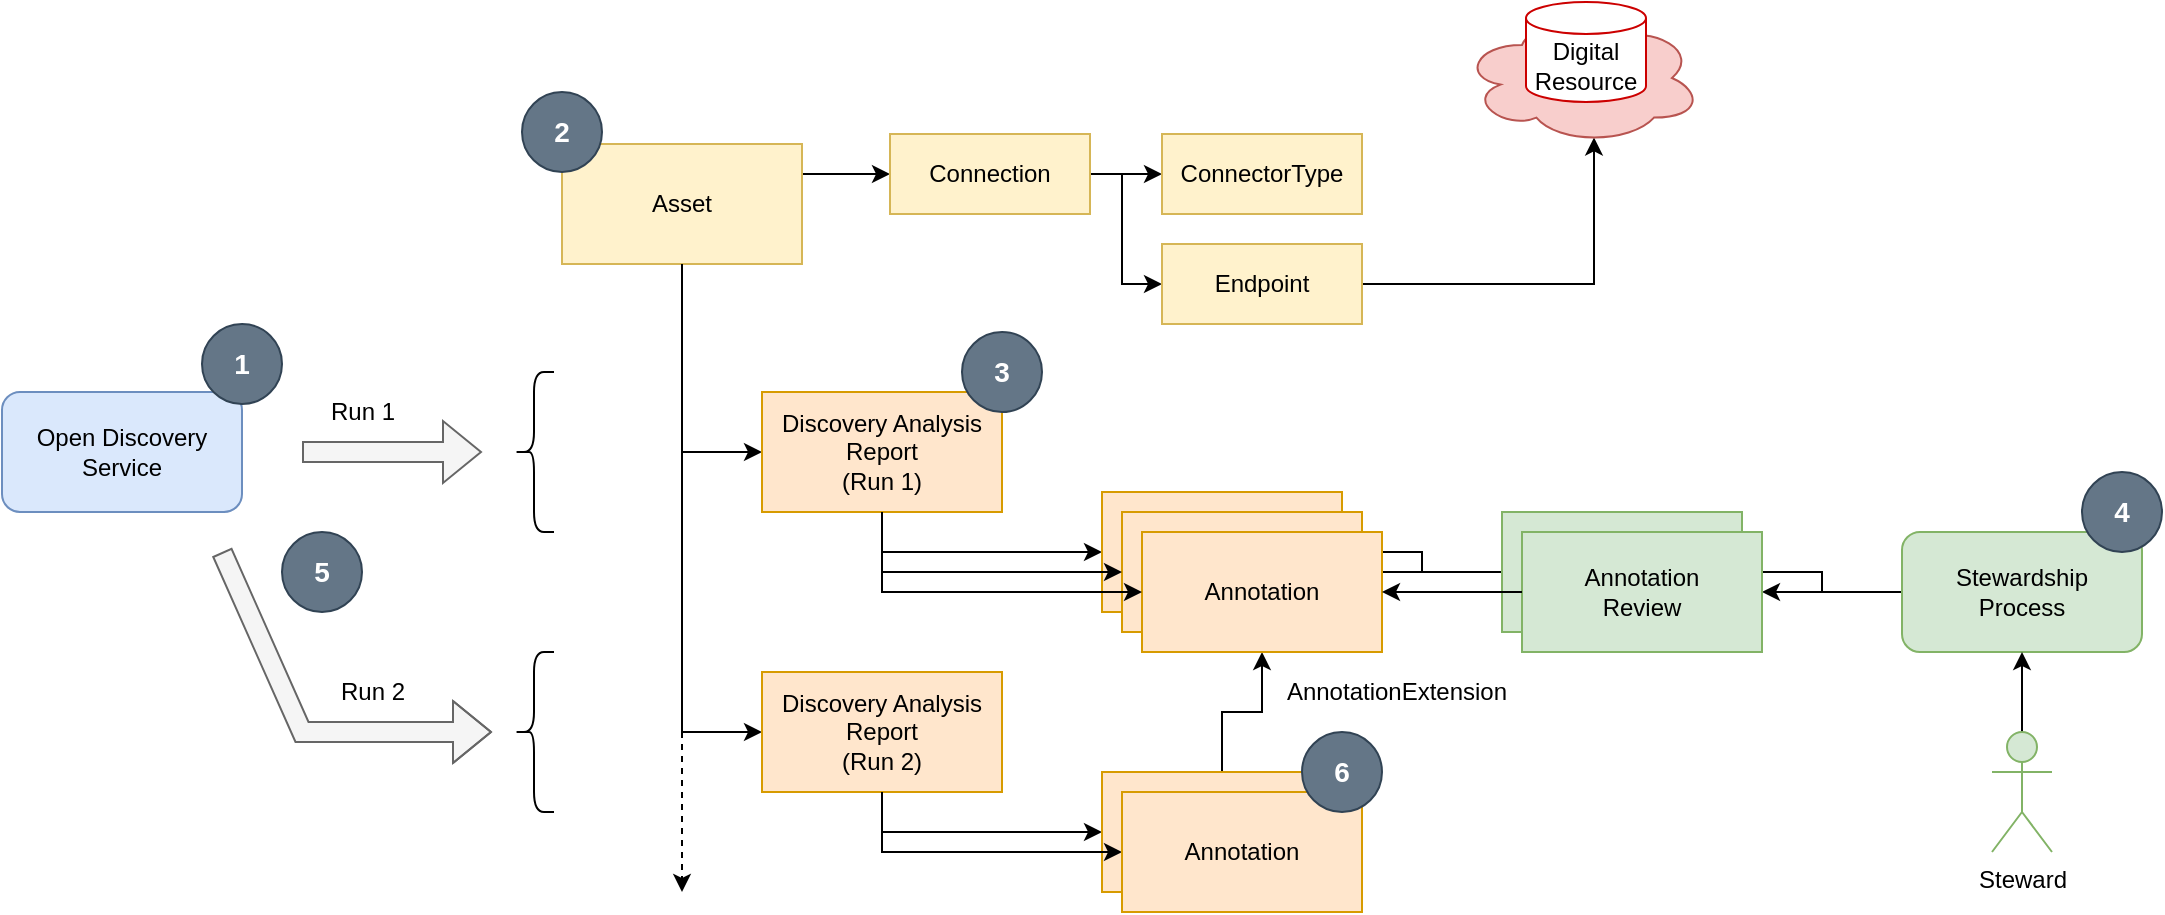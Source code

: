 <mxfile version="16.5.1" type="device" pages="17"><diagram id="nSDM-Rxb-zmBo6Db-v7M" name="discovery-service-operation"><mxGraphModel dx="1933" dy="773" grid="1" gridSize="10" guides="1" tooltips="1" connect="1" arrows="1" fold="1" page="1" pageScale="1" pageWidth="827" pageHeight="1169" math="0" shadow="0"><root><mxCell id="gjnWcZLFT91bWECpOiNR-0"/><mxCell id="gjnWcZLFT91bWECpOiNR-1" parent="gjnWcZLFT91bWECpOiNR-0"/><mxCell id="gjnWcZLFT91bWECpOiNR-10" style="edgeStyle=orthogonalEdgeStyle;rounded=0;orthogonalLoop=1;jettySize=auto;html=1;exitX=0.5;exitY=1;exitDx=0;exitDy=0;entryX=0;entryY=0.5;entryDx=0;entryDy=0;" edge="1" parent="gjnWcZLFT91bWECpOiNR-1" source="gjnWcZLFT91bWECpOiNR-2" target="gjnWcZLFT91bWECpOiNR-3"><mxGeometry relative="1" as="geometry"/></mxCell><mxCell id="gjnWcZLFT91bWECpOiNR-19" style="edgeStyle=orthogonalEdgeStyle;rounded=0;orthogonalLoop=1;jettySize=auto;html=1;exitX=0.5;exitY=1;exitDx=0;exitDy=0;dashed=1;" edge="1" parent="gjnWcZLFT91bWECpOiNR-1" source="gjnWcZLFT91bWECpOiNR-2"><mxGeometry relative="1" as="geometry"><mxPoint x="210" y="500" as="targetPoint"/></mxGeometry></mxCell><mxCell id="gjnWcZLFT91bWECpOiNR-42" style="edgeStyle=orthogonalEdgeStyle;rounded=0;orthogonalLoop=1;jettySize=auto;html=1;exitX=1;exitY=0.25;exitDx=0;exitDy=0;fontSize=12;" edge="1" parent="gjnWcZLFT91bWECpOiNR-1" source="gjnWcZLFT91bWECpOiNR-2" target="gjnWcZLFT91bWECpOiNR-41"><mxGeometry relative="1" as="geometry"/></mxCell><mxCell id="gjnWcZLFT91bWECpOiNR-2" value="Asset" style="rounded=0;whiteSpace=wrap;html=1;fillColor=#fff2cc;strokeColor=#d6b656;" vertex="1" parent="gjnWcZLFT91bWECpOiNR-1"><mxGeometry x="150" y="126" width="120" height="60" as="geometry"/></mxCell><mxCell id="gjnWcZLFT91bWECpOiNR-5" style="edgeStyle=orthogonalEdgeStyle;rounded=0;orthogonalLoop=1;jettySize=auto;html=1;exitX=0.5;exitY=1;exitDx=0;exitDy=0;entryX=0;entryY=0.5;entryDx=0;entryDy=0;" edge="1" parent="gjnWcZLFT91bWECpOiNR-1" source="gjnWcZLFT91bWECpOiNR-3" target="gjnWcZLFT91bWECpOiNR-4"><mxGeometry relative="1" as="geometry"/></mxCell><mxCell id="gjnWcZLFT91bWECpOiNR-3" value="Discovery Analysis Report&lt;br&gt;(Run 1)" style="rounded=0;whiteSpace=wrap;html=1;fillColor=#ffe6cc;strokeColor=#d79b00;" vertex="1" parent="gjnWcZLFT91bWECpOiNR-1"><mxGeometry x="250" y="250" width="120" height="60" as="geometry"/></mxCell><mxCell id="gjnWcZLFT91bWECpOiNR-11" style="edgeStyle=orthogonalEdgeStyle;rounded=0;orthogonalLoop=1;jettySize=auto;html=1;entryX=0;entryY=0.5;entryDx=0;entryDy=0;" edge="1" parent="gjnWcZLFT91bWECpOiNR-1" target="gjnWcZLFT91bWECpOiNR-13" source="gjnWcZLFT91bWECpOiNR-2"><mxGeometry relative="1" as="geometry"><mxPoint x="210" y="350" as="sourcePoint"/></mxGeometry></mxCell><mxCell id="gjnWcZLFT91bWECpOiNR-12" style="edgeStyle=orthogonalEdgeStyle;rounded=0;orthogonalLoop=1;jettySize=auto;html=1;exitX=0.5;exitY=1;exitDx=0;exitDy=0;entryX=0;entryY=0.5;entryDx=0;entryDy=0;" edge="1" parent="gjnWcZLFT91bWECpOiNR-1" source="gjnWcZLFT91bWECpOiNR-13" target="gjnWcZLFT91bWECpOiNR-14"><mxGeometry relative="1" as="geometry"/></mxCell><mxCell id="gjnWcZLFT91bWECpOiNR-13" value="Discovery Analysis Report&lt;br&gt;(Run 2)" style="rounded=0;whiteSpace=wrap;html=1;fillColor=#ffe6cc;strokeColor=#d79b00;" vertex="1" parent="gjnWcZLFT91bWECpOiNR-1"><mxGeometry x="250" y="390" width="120" height="60" as="geometry"/></mxCell><mxCell id="gjnWcZLFT91bWECpOiNR-53" style="edgeStyle=orthogonalEdgeStyle;rounded=0;orthogonalLoop=1;jettySize=auto;html=1;fontSize=12;" edge="1" parent="gjnWcZLFT91bWECpOiNR-1" source="gjnWcZLFT91bWECpOiNR-14" target="gjnWcZLFT91bWECpOiNR-9"><mxGeometry relative="1" as="geometry"/></mxCell><mxCell id="gjnWcZLFT91bWECpOiNR-14" value="Annotation" style="rounded=0;whiteSpace=wrap;html=1;fillColor=#ffe6cc;strokeColor=#d79b00;" vertex="1" parent="gjnWcZLFT91bWECpOiNR-1"><mxGeometry x="420" y="440" width="120" height="60" as="geometry"/></mxCell><mxCell id="gjnWcZLFT91bWECpOiNR-15" style="edgeStyle=orthogonalEdgeStyle;rounded=0;orthogonalLoop=1;jettySize=auto;html=1;exitX=0.5;exitY=1;exitDx=0;exitDy=0;entryX=0;entryY=0.5;entryDx=0;entryDy=0;" edge="1" parent="gjnWcZLFT91bWECpOiNR-1" source="gjnWcZLFT91bWECpOiNR-13" target="gjnWcZLFT91bWECpOiNR-16"><mxGeometry relative="1" as="geometry"><mxPoint x="320" y="460" as="sourcePoint"/></mxGeometry></mxCell><mxCell id="gjnWcZLFT91bWECpOiNR-16" value="Annotation" style="rounded=0;whiteSpace=wrap;html=1;fillColor=#ffe6cc;strokeColor=#d79b00;" vertex="1" parent="gjnWcZLFT91bWECpOiNR-1"><mxGeometry x="430" y="450" width="120" height="60" as="geometry"/></mxCell><mxCell id="gjnWcZLFT91bWECpOiNR-20" value="Open Discovery&lt;br&gt;Service" style="rounded=1;whiteSpace=wrap;html=1;fillColor=#dae8fc;strokeColor=#6c8ebf;" vertex="1" parent="gjnWcZLFT91bWECpOiNR-1"><mxGeometry x="-130" y="250" width="120" height="60" as="geometry"/></mxCell><mxCell id="gjnWcZLFT91bWECpOiNR-21" value="" style="shape=flexArrow;endArrow=classic;html=1;rounded=0;fillColor=#f5f5f5;strokeColor=#666666;" edge="1" parent="gjnWcZLFT91bWECpOiNR-1"><mxGeometry width="50" height="50" relative="1" as="geometry"><mxPoint x="20" y="280" as="sourcePoint"/><mxPoint x="110" y="280" as="targetPoint"/></mxGeometry></mxCell><mxCell id="gjnWcZLFT91bWECpOiNR-23" value="Run 1" style="text;html=1;align=center;verticalAlign=middle;resizable=0;points=[];autosize=1;strokeColor=none;fillColor=none;" vertex="1" parent="gjnWcZLFT91bWECpOiNR-1"><mxGeometry x="25" y="250" width="50" height="20" as="geometry"/></mxCell><mxCell id="gjnWcZLFT91bWECpOiNR-24" value="" style="shape=curlyBracket;whiteSpace=wrap;html=1;rounded=1;" vertex="1" parent="gjnWcZLFT91bWECpOiNR-1"><mxGeometry x="126" y="240" width="20" height="80" as="geometry"/></mxCell><mxCell id="gjnWcZLFT91bWECpOiNR-25" value="" style="shape=flexArrow;endArrow=classic;html=1;rounded=0;fillColor=#f5f5f5;strokeColor=#666666;" edge="1" parent="gjnWcZLFT91bWECpOiNR-1"><mxGeometry width="50" height="50" relative="1" as="geometry"><mxPoint x="-20" y="330" as="sourcePoint"/><mxPoint x="115" y="420" as="targetPoint"/><Array as="points"><mxPoint x="20" y="420"/></Array></mxGeometry></mxCell><mxCell id="gjnWcZLFT91bWECpOiNR-26" value="Run 2" style="text;html=1;align=center;verticalAlign=middle;resizable=0;points=[];autosize=1;strokeColor=none;fillColor=none;" vertex="1" parent="gjnWcZLFT91bWECpOiNR-1"><mxGeometry x="30" y="390" width="50" height="20" as="geometry"/></mxCell><mxCell id="gjnWcZLFT91bWECpOiNR-27" value="" style="shape=curlyBracket;whiteSpace=wrap;html=1;rounded=1;" vertex="1" parent="gjnWcZLFT91bWECpOiNR-1"><mxGeometry x="126" y="380" width="20" height="80" as="geometry"/></mxCell><mxCell id="gjnWcZLFT91bWECpOiNR-30" style="edgeStyle=orthogonalEdgeStyle;rounded=0;orthogonalLoop=1;jettySize=auto;html=1;exitX=0;exitY=0.5;exitDx=0;exitDy=0;entryX=1;entryY=0.5;entryDx=0;entryDy=0;" edge="1" parent="gjnWcZLFT91bWECpOiNR-1" source="gjnWcZLFT91bWECpOiNR-28" target="gjnWcZLFT91bWECpOiNR-7"><mxGeometry relative="1" as="geometry"/></mxCell><mxCell id="gjnWcZLFT91bWECpOiNR-31" style="edgeStyle=orthogonalEdgeStyle;rounded=0;orthogonalLoop=1;jettySize=auto;html=1;exitX=0;exitY=0.5;exitDx=0;exitDy=0;entryX=1;entryY=0.5;entryDx=0;entryDy=0;" edge="1" parent="gjnWcZLFT91bWECpOiNR-1" source="gjnWcZLFT91bWECpOiNR-28" target="gjnWcZLFT91bWECpOiNR-4"><mxGeometry relative="1" as="geometry"/></mxCell><mxCell id="gjnWcZLFT91bWECpOiNR-4" value="Annotation" style="rounded=0;whiteSpace=wrap;html=1;fillColor=#ffe6cc;strokeColor=#d79b00;" vertex="1" parent="gjnWcZLFT91bWECpOiNR-1"><mxGeometry x="420" y="300" width="120" height="60" as="geometry"/></mxCell><mxCell id="gjnWcZLFT91bWECpOiNR-7" value="Annotation" style="rounded=0;whiteSpace=wrap;html=1;fillColor=#ffe6cc;strokeColor=#d79b00;" vertex="1" parent="gjnWcZLFT91bWECpOiNR-1"><mxGeometry x="430" y="310" width="120" height="60" as="geometry"/></mxCell><mxCell id="gjnWcZLFT91bWECpOiNR-9" value="Annotation" style="rounded=0;whiteSpace=wrap;html=1;fillColor=#ffe6cc;strokeColor=#d79b00;" vertex="1" parent="gjnWcZLFT91bWECpOiNR-1"><mxGeometry x="440" y="320" width="120" height="60" as="geometry"/></mxCell><mxCell id="gjnWcZLFT91bWECpOiNR-36" style="edgeStyle=orthogonalEdgeStyle;rounded=0;orthogonalLoop=1;jettySize=auto;html=1;exitX=0;exitY=0.5;exitDx=0;exitDy=0;entryX=1;entryY=0.5;entryDx=0;entryDy=0;" edge="1" parent="gjnWcZLFT91bWECpOiNR-1" source="gjnWcZLFT91bWECpOiNR-33" target="gjnWcZLFT91bWECpOiNR-29"><mxGeometry relative="1" as="geometry"/></mxCell><mxCell id="gjnWcZLFT91bWECpOiNR-37" style="edgeStyle=orthogonalEdgeStyle;rounded=0;orthogonalLoop=1;jettySize=auto;html=1;exitX=0;exitY=0.5;exitDx=0;exitDy=0;" edge="1" parent="gjnWcZLFT91bWECpOiNR-1" source="gjnWcZLFT91bWECpOiNR-33" target="gjnWcZLFT91bWECpOiNR-28"><mxGeometry relative="1" as="geometry"/></mxCell><mxCell id="gjnWcZLFT91bWECpOiNR-33" value="Stewardship&lt;br&gt;Process" style="rounded=1;whiteSpace=wrap;html=1;fillColor=#d5e8d4;strokeColor=#82b366;" vertex="1" parent="gjnWcZLFT91bWECpOiNR-1"><mxGeometry x="820" y="320" width="120" height="60" as="geometry"/></mxCell><mxCell id="gjnWcZLFT91bWECpOiNR-35" value="" style="edgeStyle=orthogonalEdgeStyle;rounded=0;orthogonalLoop=1;jettySize=auto;html=1;" edge="1" parent="gjnWcZLFT91bWECpOiNR-1" source="gjnWcZLFT91bWECpOiNR-34" target="gjnWcZLFT91bWECpOiNR-33"><mxGeometry relative="1" as="geometry"/></mxCell><mxCell id="gjnWcZLFT91bWECpOiNR-34" value="Steward" style="shape=umlActor;verticalLabelPosition=bottom;verticalAlign=top;html=1;outlineConnect=0;fillColor=#d5e8d4;strokeColor=#82b366;" vertex="1" parent="gjnWcZLFT91bWECpOiNR-1"><mxGeometry x="865" y="420" width="30" height="60" as="geometry"/></mxCell><mxCell id="gjnWcZLFT91bWECpOiNR-28" value="Annotation&lt;br&gt;Review" style="rounded=0;whiteSpace=wrap;html=1;fillColor=#d5e8d4;strokeColor=#82b366;" vertex="1" parent="gjnWcZLFT91bWECpOiNR-1"><mxGeometry x="620" y="310" width="120" height="60" as="geometry"/></mxCell><mxCell id="gjnWcZLFT91bWECpOiNR-29" value="Annotation&lt;br&gt;Review" style="rounded=0;whiteSpace=wrap;html=1;fillColor=#d5e8d4;strokeColor=#82b366;" vertex="1" parent="gjnWcZLFT91bWECpOiNR-1"><mxGeometry x="630" y="320" width="120" height="60" as="geometry"/></mxCell><mxCell id="gjnWcZLFT91bWECpOiNR-6" style="edgeStyle=orthogonalEdgeStyle;rounded=0;orthogonalLoop=1;jettySize=auto;html=1;exitX=0.5;exitY=1;exitDx=0;exitDy=0;entryX=0;entryY=0.5;entryDx=0;entryDy=0;" edge="1" parent="gjnWcZLFT91bWECpOiNR-1" target="gjnWcZLFT91bWECpOiNR-7" source="gjnWcZLFT91bWECpOiNR-3"><mxGeometry relative="1" as="geometry"><mxPoint x="320" y="320" as="sourcePoint"/></mxGeometry></mxCell><mxCell id="gjnWcZLFT91bWECpOiNR-8" style="edgeStyle=orthogonalEdgeStyle;rounded=0;orthogonalLoop=1;jettySize=auto;html=1;exitX=0.5;exitY=1;exitDx=0;exitDy=0;entryX=0;entryY=0.5;entryDx=0;entryDy=0;" edge="1" parent="gjnWcZLFT91bWECpOiNR-1" target="gjnWcZLFT91bWECpOiNR-9" source="gjnWcZLFT91bWECpOiNR-3"><mxGeometry relative="1" as="geometry"><mxPoint x="330" y="330" as="sourcePoint"/></mxGeometry></mxCell><mxCell id="gjnWcZLFT91bWECpOiNR-39" value="1" style="ellipse;whiteSpace=wrap;html=1;aspect=fixed;strokeColor=#314354;fillColor=#647687;fontColor=#ffffff;fontStyle=1;fontSize=14;" vertex="1" parent="gjnWcZLFT91bWECpOiNR-1"><mxGeometry x="-30" y="216" width="40" height="40" as="geometry"/></mxCell><mxCell id="gjnWcZLFT91bWECpOiNR-40" value="2" style="ellipse;whiteSpace=wrap;html=1;aspect=fixed;strokeColor=#314354;fillColor=#647687;fontColor=#ffffff;fontStyle=1;fontSize=14;" vertex="1" parent="gjnWcZLFT91bWECpOiNR-1"><mxGeometry x="130" y="100" width="40" height="40" as="geometry"/></mxCell><mxCell id="gjnWcZLFT91bWECpOiNR-45" style="edgeStyle=orthogonalEdgeStyle;rounded=0;orthogonalLoop=1;jettySize=auto;html=1;entryX=0;entryY=0.5;entryDx=0;entryDy=0;fontSize=12;" edge="1" parent="gjnWcZLFT91bWECpOiNR-1" source="gjnWcZLFT91bWECpOiNR-41" target="gjnWcZLFT91bWECpOiNR-43"><mxGeometry relative="1" as="geometry"/></mxCell><mxCell id="gjnWcZLFT91bWECpOiNR-46" style="edgeStyle=orthogonalEdgeStyle;rounded=0;orthogonalLoop=1;jettySize=auto;html=1;exitX=1;exitY=0.5;exitDx=0;exitDy=0;entryX=0;entryY=0.5;entryDx=0;entryDy=0;fontSize=12;" edge="1" parent="gjnWcZLFT91bWECpOiNR-1" source="gjnWcZLFT91bWECpOiNR-41" target="gjnWcZLFT91bWECpOiNR-44"><mxGeometry relative="1" as="geometry"><Array as="points"><mxPoint x="430" y="141"/><mxPoint x="430" y="196"/></Array></mxGeometry></mxCell><mxCell id="gjnWcZLFT91bWECpOiNR-41" value="Connection" style="rounded=0;whiteSpace=wrap;html=1;fontSize=12;strokeColor=#d6b656;fillColor=#fff2cc;" vertex="1" parent="gjnWcZLFT91bWECpOiNR-1"><mxGeometry x="314" y="121" width="100" height="40" as="geometry"/></mxCell><mxCell id="gjnWcZLFT91bWECpOiNR-43" value="ConnectorType" style="rounded=0;whiteSpace=wrap;html=1;fontSize=12;strokeColor=#d6b656;fillColor=#fff2cc;" vertex="1" parent="gjnWcZLFT91bWECpOiNR-1"><mxGeometry x="450" y="121" width="100" height="40" as="geometry"/></mxCell><mxCell id="gjnWcZLFT91bWECpOiNR-49" style="edgeStyle=orthogonalEdgeStyle;rounded=0;orthogonalLoop=1;jettySize=auto;html=1;entryX=0.55;entryY=0.95;entryDx=0;entryDy=0;entryPerimeter=0;fontSize=12;" edge="1" parent="gjnWcZLFT91bWECpOiNR-1" source="gjnWcZLFT91bWECpOiNR-44" target="gjnWcZLFT91bWECpOiNR-47"><mxGeometry relative="1" as="geometry"/></mxCell><mxCell id="gjnWcZLFT91bWECpOiNR-44" value="Endpoint" style="rounded=0;whiteSpace=wrap;html=1;fontSize=12;strokeColor=#d6b656;fillColor=#fff2cc;" vertex="1" parent="gjnWcZLFT91bWECpOiNR-1"><mxGeometry x="450" y="176" width="100" height="40" as="geometry"/></mxCell><mxCell id="gjnWcZLFT91bWECpOiNR-47" value="" style="ellipse;shape=cloud;whiteSpace=wrap;html=1;fontSize=12;strokeColor=#b85450;fillColor=#f8cecc;" vertex="1" parent="gjnWcZLFT91bWECpOiNR-1"><mxGeometry x="600" y="60" width="120" height="66" as="geometry"/></mxCell><mxCell id="gjnWcZLFT91bWECpOiNR-48" value="Digital Resource" style="shape=cylinder3;whiteSpace=wrap;html=1;boundedLbl=1;backgroundOutline=1;size=8;fontSize=12;strokeColor=#CC0000;" vertex="1" parent="gjnWcZLFT91bWECpOiNR-1"><mxGeometry x="632" y="55" width="60" height="50" as="geometry"/></mxCell><mxCell id="gjnWcZLFT91bWECpOiNR-50" value="3" style="ellipse;whiteSpace=wrap;html=1;aspect=fixed;strokeColor=#314354;fillColor=#647687;fontColor=#ffffff;fontStyle=1;fontSize=14;" vertex="1" parent="gjnWcZLFT91bWECpOiNR-1"><mxGeometry x="350" y="220" width="40" height="40" as="geometry"/></mxCell><mxCell id="gjnWcZLFT91bWECpOiNR-51" value="4" style="ellipse;whiteSpace=wrap;html=1;aspect=fixed;strokeColor=#314354;fillColor=#647687;fontColor=#ffffff;fontStyle=1;fontSize=14;" vertex="1" parent="gjnWcZLFT91bWECpOiNR-1"><mxGeometry x="910" y="290" width="40" height="40" as="geometry"/></mxCell><mxCell id="gjnWcZLFT91bWECpOiNR-52" value="5" style="ellipse;whiteSpace=wrap;html=1;aspect=fixed;strokeColor=#314354;fillColor=#647687;fontColor=#ffffff;fontStyle=1;fontSize=14;" vertex="1" parent="gjnWcZLFT91bWECpOiNR-1"><mxGeometry x="10" y="320" width="40" height="40" as="geometry"/></mxCell><mxCell id="gjnWcZLFT91bWECpOiNR-32" style="edgeStyle=orthogonalEdgeStyle;rounded=0;orthogonalLoop=1;jettySize=auto;html=1;exitX=0;exitY=0.5;exitDx=0;exitDy=0;entryX=1;entryY=0.5;entryDx=0;entryDy=0;" edge="1" parent="gjnWcZLFT91bWECpOiNR-1" source="gjnWcZLFT91bWECpOiNR-29" target="gjnWcZLFT91bWECpOiNR-9"><mxGeometry relative="1" as="geometry"/></mxCell><mxCell id="gjnWcZLFT91bWECpOiNR-54" value="AnnotationExtension" style="text;html=1;align=center;verticalAlign=middle;resizable=0;points=[];autosize=1;strokeColor=none;fillColor=none;fontSize=12;" vertex="1" parent="gjnWcZLFT91bWECpOiNR-1"><mxGeometry x="502" y="390" width="130" height="20" as="geometry"/></mxCell><mxCell id="gjnWcZLFT91bWECpOiNR-55" value="6" style="ellipse;whiteSpace=wrap;html=1;aspect=fixed;strokeColor=#314354;fillColor=#647687;fontColor=#ffffff;fontStyle=1;fontSize=14;" vertex="1" parent="gjnWcZLFT91bWECpOiNR-1"><mxGeometry x="520" y="420" width="40" height="40" as="geometry"/></mxCell></root></mxGraphModel></diagram><diagram id="IV71vn2xw5NiIvNLVCt7" name="discovery-analysis-report"><mxGraphModel dx="1933" dy="773" grid="1" gridSize="10" guides="1" tooltips="1" connect="1" arrows="1" fold="1" page="1" pageScale="1" pageWidth="827" pageHeight="1169" math="0" shadow="0"><root><mxCell id="KlcPFTXAP9yj0ybZOr23-0"/><mxCell id="KlcPFTXAP9yj0ybZOr23-1" parent="KlcPFTXAP9yj0ybZOr23-0"/><mxCell id="yO4jX-XahzhBA-HGzOWr-0" style="edgeStyle=orthogonalEdgeStyle;rounded=0;orthogonalLoop=1;jettySize=auto;html=1;exitX=0.5;exitY=1;exitDx=0;exitDy=0;entryX=0;entryY=0.5;entryDx=0;entryDy=0;" edge="1" parent="KlcPFTXAP9yj0ybZOr23-1" source="yO4jX-XahzhBA-HGzOWr-1" target="yO4jX-XahzhBA-HGzOWr-2"><mxGeometry relative="1" as="geometry"/></mxCell><mxCell id="yO4jX-XahzhBA-HGzOWr-12" style="edgeStyle=orthogonalEdgeStyle;rounded=0;orthogonalLoop=1;jettySize=auto;html=1;exitX=0.5;exitY=1;exitDx=0;exitDy=0;entryX=0;entryY=0.5;entryDx=0;entryDy=0;fontSize=12;" edge="1" parent="KlcPFTXAP9yj0ybZOr23-1" source="yO4jX-XahzhBA-HGzOWr-1" target="yO4jX-XahzhBA-HGzOWr-8"><mxGeometry relative="1" as="geometry"/></mxCell><mxCell id="yO4jX-XahzhBA-HGzOWr-1" value="Discovery Analysis Report" style="rounded=0;whiteSpace=wrap;html=1;fillColor=#ffe6cc;strokeColor=#d79b00;" vertex="1" parent="KlcPFTXAP9yj0ybZOr23-1"><mxGeometry x="100" y="230" width="120" height="60" as="geometry"/></mxCell><mxCell id="yO4jX-XahzhBA-HGzOWr-2" value="Annotation" style="rounded=0;whiteSpace=wrap;html=1;fillColor=#ffe6cc;strokeColor=#d79b00;" vertex="1" parent="KlcPFTXAP9yj0ybZOr23-1"><mxGeometry x="240" y="280" width="120" height="60" as="geometry"/></mxCell><mxCell id="yO4jX-XahzhBA-HGzOWr-3" value="Annotation" style="rounded=0;whiteSpace=wrap;html=1;fillColor=#ffe6cc;strokeColor=#d79b00;" vertex="1" parent="KlcPFTXAP9yj0ybZOr23-1"><mxGeometry x="250" y="290" width="120" height="60" as="geometry"/></mxCell><mxCell id="yO4jX-XahzhBA-HGzOWr-4" value="Annotation" style="rounded=0;whiteSpace=wrap;html=1;fillColor=#ffe6cc;strokeColor=#d79b00;" vertex="1" parent="KlcPFTXAP9yj0ybZOr23-1"><mxGeometry x="260" y="300" width="120" height="60" as="geometry"/></mxCell><mxCell id="yO4jX-XahzhBA-HGzOWr-5" style="edgeStyle=orthogonalEdgeStyle;rounded=0;orthogonalLoop=1;jettySize=auto;html=1;exitX=0.5;exitY=1;exitDx=0;exitDy=0;entryX=0;entryY=0.5;entryDx=0;entryDy=0;" edge="1" parent="KlcPFTXAP9yj0ybZOr23-1" source="yO4jX-XahzhBA-HGzOWr-1" target="yO4jX-XahzhBA-HGzOWr-3"><mxGeometry relative="1" as="geometry"><mxPoint x="170" y="300" as="sourcePoint"/></mxGeometry></mxCell><mxCell id="yO4jX-XahzhBA-HGzOWr-6" style="edgeStyle=orthogonalEdgeStyle;rounded=0;orthogonalLoop=1;jettySize=auto;html=1;exitX=0.5;exitY=1;exitDx=0;exitDy=0;entryX=0;entryY=0.5;entryDx=0;entryDy=0;" edge="1" parent="KlcPFTXAP9yj0ybZOr23-1" source="yO4jX-XahzhBA-HGzOWr-1" target="yO4jX-XahzhBA-HGzOWr-4"><mxGeometry relative="1" as="geometry"><mxPoint x="180" y="310" as="sourcePoint"/></mxGeometry></mxCell><mxCell id="yO4jX-XahzhBA-HGzOWr-13" style="edgeStyle=orthogonalEdgeStyle;rounded=0;orthogonalLoop=1;jettySize=auto;html=1;exitX=0.5;exitY=1;exitDx=0;exitDy=0;entryX=0;entryY=0.5;entryDx=0;entryDy=0;fontSize=12;" edge="1" parent="KlcPFTXAP9yj0ybZOr23-1" source="yO4jX-XahzhBA-HGzOWr-8" target="yO4jX-XahzhBA-HGzOWr-9"><mxGeometry relative="1" as="geometry"/></mxCell><mxCell id="yO4jX-XahzhBA-HGzOWr-19" style="edgeStyle=orthogonalEdgeStyle;rounded=0;orthogonalLoop=1;jettySize=auto;html=1;exitX=0.5;exitY=1;exitDx=0;exitDy=0;entryX=0;entryY=0.5;entryDx=0;entryDy=0;fontSize=12;" edge="1" parent="KlcPFTXAP9yj0ybZOr23-1" source="yO4jX-XahzhBA-HGzOWr-8" target="yO4jX-XahzhBA-HGzOWr-18"><mxGeometry relative="1" as="geometry"/></mxCell><mxCell id="yO4jX-XahzhBA-HGzOWr-24" style="edgeStyle=orthogonalEdgeStyle;rounded=0;orthogonalLoop=1;jettySize=auto;html=1;exitX=0.5;exitY=1;exitDx=0;exitDy=0;dashed=1;fontSize=12;" edge="1" parent="KlcPFTXAP9yj0ybZOr23-1" source="yO4jX-XahzhBA-HGzOWr-8"><mxGeometry relative="1" as="geometry"><mxPoint x="320" y="760" as="targetPoint"/></mxGeometry></mxCell><mxCell id="yO4jX-XahzhBA-HGzOWr-8" value="Schema Analysis&lt;br&gt;Annotation" style="rounded=0;whiteSpace=wrap;html=1;fontSize=12;strokeColor=#d79b00;fillColor=#ffe6cc;" vertex="1" parent="KlcPFTXAP9yj0ybZOr23-1"><mxGeometry x="260" y="380" width="120" height="60" as="geometry"/></mxCell><mxCell id="yO4jX-XahzhBA-HGzOWr-15" style="edgeStyle=orthogonalEdgeStyle;rounded=0;orthogonalLoop=1;jettySize=auto;html=1;entryX=0;entryY=0.5;entryDx=0;entryDy=0;fontSize=12;" edge="1" parent="KlcPFTXAP9yj0ybZOr23-1" source="yO4jX-XahzhBA-HGzOWr-9" target="yO4jX-XahzhBA-HGzOWr-14"><mxGeometry relative="1" as="geometry"/></mxCell><mxCell id="yO4jX-XahzhBA-HGzOWr-23" style="edgeStyle=orthogonalEdgeStyle;rounded=0;orthogonalLoop=1;jettySize=auto;html=1;exitX=0.5;exitY=1;exitDx=0;exitDy=0;dashed=1;fontSize=12;" edge="1" parent="KlcPFTXAP9yj0ybZOr23-1" source="yO4jX-XahzhBA-HGzOWr-9"><mxGeometry relative="1" as="geometry"><mxPoint x="420" y="650" as="targetPoint"/></mxGeometry></mxCell><mxCell id="yO4jX-XahzhBA-HGzOWr-9" value="Data Field" style="rounded=0;whiteSpace=wrap;html=1;fontSize=12;strokeColor=#d79b00;fillColor=#ffe6cc;" vertex="1" parent="KlcPFTXAP9yj0ybZOr23-1"><mxGeometry x="360" y="470" width="120" height="60" as="geometry"/></mxCell><mxCell id="yO4jX-XahzhBA-HGzOWr-10" value="" style="shape=curlyBracket;whiteSpace=wrap;html=1;rounded=1;flipH=1;fontSize=12;" vertex="1" parent="KlcPFTXAP9yj0ybZOr23-1"><mxGeometry x="400" y="280" width="20" height="80" as="geometry"/></mxCell><mxCell id="yO4jX-XahzhBA-HGzOWr-11" value="Annotations describing&lt;br&gt;the whole digital resource" style="text;html=1;align=center;verticalAlign=middle;resizable=0;points=[];autosize=1;strokeColor=none;fillColor=none;fontSize=12;" vertex="1" parent="KlcPFTXAP9yj0ybZOr23-1"><mxGeometry x="430" y="305" width="150" height="30" as="geometry"/></mxCell><mxCell id="yO4jX-XahzhBA-HGzOWr-14" value="Annotation" style="rounded=0;whiteSpace=wrap;html=1;fillColor=#ffe6cc;strokeColor=#d79b00;" vertex="1" parent="KlcPFTXAP9yj0ybZOr23-1"><mxGeometry x="460" y="555" width="120" height="60" as="geometry"/></mxCell><mxCell id="yO4jX-XahzhBA-HGzOWr-16" value="Data Field&lt;br&gt;Annotation" style="rounded=0;whiteSpace=wrap;html=1;fillColor=#ffe6cc;strokeColor=#d79b00;" vertex="1" parent="KlcPFTXAP9yj0ybZOr23-1"><mxGeometry x="470" y="565" width="120" height="60" as="geometry"/></mxCell><mxCell id="yO4jX-XahzhBA-HGzOWr-17" style="edgeStyle=orthogonalEdgeStyle;rounded=0;orthogonalLoop=1;jettySize=auto;html=1;exitX=0.5;exitY=1;exitDx=0;exitDy=0;entryX=0;entryY=0.5;entryDx=0;entryDy=0;fontSize=12;" edge="1" parent="KlcPFTXAP9yj0ybZOr23-1" source="yO4jX-XahzhBA-HGzOWr-9" target="yO4jX-XahzhBA-HGzOWr-16"><mxGeometry relative="1" as="geometry"/></mxCell><mxCell id="yO4jX-XahzhBA-HGzOWr-21" style="edgeStyle=orthogonalEdgeStyle;rounded=0;orthogonalLoop=1;jettySize=auto;html=1;exitX=0.5;exitY=1;exitDx=0;exitDy=0;entryX=0;entryY=0.5;entryDx=0;entryDy=0;fontSize=12;" edge="1" parent="KlcPFTXAP9yj0ybZOr23-1" source="yO4jX-XahzhBA-HGzOWr-18" target="yO4jX-XahzhBA-HGzOWr-20"><mxGeometry relative="1" as="geometry"/></mxCell><mxCell id="yO4jX-XahzhBA-HGzOWr-22" style="edgeStyle=orthogonalEdgeStyle;rounded=0;orthogonalLoop=1;jettySize=auto;html=1;exitX=0.5;exitY=1;exitDx=0;exitDy=0;fontSize=12;dashed=1;" edge="1" parent="KlcPFTXAP9yj0ybZOr23-1" source="yO4jX-XahzhBA-HGzOWr-18"><mxGeometry relative="1" as="geometry"><mxPoint x="420" y="860" as="targetPoint"/></mxGeometry></mxCell><mxCell id="yO4jX-XahzhBA-HGzOWr-18" value="Data Field" style="rounded=0;whiteSpace=wrap;html=1;fontSize=12;strokeColor=#d79b00;fillColor=#ffe6cc;" vertex="1" parent="KlcPFTXAP9yj0ybZOr23-1"><mxGeometry x="360" y="680" width="120" height="60" as="geometry"/></mxCell><mxCell id="yO4jX-XahzhBA-HGzOWr-20" value="Data Field" style="rounded=0;whiteSpace=wrap;html=1;fontSize=12;strokeColor=#d79b00;fillColor=#ffe6cc;" vertex="1" parent="KlcPFTXAP9yj0ybZOr23-1"><mxGeometry x="460" y="770" width="120" height="60" as="geometry"/></mxCell><mxCell id="yO4jX-XahzhBA-HGzOWr-25" value="" style="shape=curlyBracket;whiteSpace=wrap;html=1;rounded=1;flipH=1;fontSize=12;" vertex="1" parent="KlcPFTXAP9yj0ybZOr23-1"><mxGeometry x="600" y="550" width="20" height="80" as="geometry"/></mxCell><mxCell id="yO4jX-XahzhBA-HGzOWr-26" value="Annotations describing&lt;br&gt;a single data field" style="text;html=1;align=center;verticalAlign=middle;resizable=0;points=[];autosize=1;strokeColor=none;fillColor=none;fontSize=12;" vertex="1" parent="KlcPFTXAP9yj0ybZOr23-1"><mxGeometry x="630" y="575" width="140" height="30" as="geometry"/></mxCell><mxCell id="sUHKtulXdyldn0aUy15E-1" style="edgeStyle=orthogonalEdgeStyle;rounded=0;orthogonalLoop=1;jettySize=auto;html=1;fontSize=12;entryX=0;entryY=0.5;entryDx=0;entryDy=0;" edge="1" parent="KlcPFTXAP9yj0ybZOr23-1" source="sUHKtulXdyldn0aUy15E-0" target="sUHKtulXdyldn0aUy15E-2"><mxGeometry relative="1" as="geometry"/></mxCell><mxCell id="sUHKtulXdyldn0aUy15E-0" value="Asset" style="rounded=0;whiteSpace=wrap;html=1;fontSize=12;strokeColor=#d6b656;fillColor=#fff2cc;" vertex="1" parent="KlcPFTXAP9yj0ybZOr23-1"><mxGeometry x="-210" y="160" width="120" height="60" as="geometry"/></mxCell><mxCell id="sUHKtulXdyldn0aUy15E-2" value="Discovery Analysis Report" style="rounded=0;whiteSpace=wrap;html=1;fillColor=#ffe6cc;strokeColor=#d79b00;" vertex="1" parent="KlcPFTXAP9yj0ybZOr23-1"><mxGeometry x="-110" y="250" width="120" height="60" as="geometry"/></mxCell><mxCell id="sUHKtulXdyldn0aUy15E-3" value="Discovery Analysis Report" style="rounded=0;whiteSpace=wrap;html=1;fillColor=#ffe6cc;strokeColor=#d79b00;" vertex="1" parent="KlcPFTXAP9yj0ybZOr23-1"><mxGeometry x="-100" y="260" width="120" height="60" as="geometry"/></mxCell><mxCell id="sUHKtulXdyldn0aUy15E-4" style="edgeStyle=orthogonalEdgeStyle;rounded=0;orthogonalLoop=1;jettySize=auto;html=1;exitX=0.5;exitY=1;exitDx=0;exitDy=0;entryX=0;entryY=0.5;entryDx=0;entryDy=0;fontSize=12;" edge="1" parent="KlcPFTXAP9yj0ybZOr23-1" source="sUHKtulXdyldn0aUy15E-0" target="sUHKtulXdyldn0aUy15E-3"><mxGeometry relative="1" as="geometry"/></mxCell></root></mxGraphModel></diagram><diagram name="schema-extraction" id="MKRD6TmsRUBdjiTYSVlD"><mxGraphModel dx="1106" dy="773" grid="1" gridSize="10" guides="1" tooltips="1" connect="1" arrows="1" fold="1" page="1" pageScale="1" pageWidth="827" pageHeight="1169" math="0" shadow="0"><root><mxCell id="xg4PVC28wxOINmi-pHEU-0"/><mxCell id="xg4PVC28wxOINmi-pHEU-1" parent="xg4PVC28wxOINmi-pHEU-0"/><mxCell id="xg4PVC28wxOINmi-pHEU-2" style="edgeStyle=orthogonalEdgeStyle;rounded=0;orthogonalLoop=1;jettySize=auto;html=1;exitX=0.5;exitY=1;exitDx=0;exitDy=0;entryX=0;entryY=0.5;entryDx=0;entryDy=0;dashed=1;" edge="1" parent="xg4PVC28wxOINmi-pHEU-1" source="xg4PVC28wxOINmi-pHEU-4" target="xg4PVC28wxOINmi-pHEU-5"><mxGeometry relative="1" as="geometry"/></mxCell><mxCell id="xg4PVC28wxOINmi-pHEU-3" style="edgeStyle=orthogonalEdgeStyle;rounded=0;orthogonalLoop=1;jettySize=auto;html=1;exitX=0.5;exitY=1;exitDx=0;exitDy=0;entryX=0;entryY=0.5;entryDx=0;entryDy=0;fontSize=12;" edge="1" parent="xg4PVC28wxOINmi-pHEU-1" source="xg4PVC28wxOINmi-pHEU-4" target="xg4PVC28wxOINmi-pHEU-13"><mxGeometry relative="1" as="geometry"/></mxCell><mxCell id="xg4PVC28wxOINmi-pHEU-4" value="Discovery Analysis Report" style="rounded=0;whiteSpace=wrap;html=1;fillColor=#ffe6cc;strokeColor=#d79b00;" vertex="1" parent="xg4PVC28wxOINmi-pHEU-1"><mxGeometry x="100" y="230" width="120" height="60" as="geometry"/></mxCell><mxCell id="xg4PVC28wxOINmi-pHEU-5" value="Annotation" style="rounded=0;whiteSpace=wrap;html=1;fillColor=#ffe6cc;strokeColor=#d79b00;" vertex="1" parent="xg4PVC28wxOINmi-pHEU-1"><mxGeometry x="240" y="280" width="120" height="60" as="geometry"/></mxCell><mxCell id="xg4PVC28wxOINmi-pHEU-6" value="Annotation" style="rounded=0;whiteSpace=wrap;html=1;fillColor=#ffe6cc;strokeColor=#d79b00;" vertex="1" parent="xg4PVC28wxOINmi-pHEU-1"><mxGeometry x="250" y="290" width="120" height="60" as="geometry"/></mxCell><mxCell id="xg4PVC28wxOINmi-pHEU-8" style="edgeStyle=orthogonalEdgeStyle;rounded=0;orthogonalLoop=1;jettySize=auto;html=1;exitX=0.5;exitY=1;exitDx=0;exitDy=0;entryX=0;entryY=0.5;entryDx=0;entryDy=0;dashed=1;" edge="1" parent="xg4PVC28wxOINmi-pHEU-1" source="xg4PVC28wxOINmi-pHEU-4" target="xg4PVC28wxOINmi-pHEU-6"><mxGeometry relative="1" as="geometry"><mxPoint x="170" y="300" as="sourcePoint"/></mxGeometry></mxCell><mxCell id="xg4PVC28wxOINmi-pHEU-10" style="edgeStyle=orthogonalEdgeStyle;rounded=0;orthogonalLoop=1;jettySize=auto;html=1;exitX=0.5;exitY=1;exitDx=0;exitDy=0;entryX=0;entryY=0.5;entryDx=0;entryDy=0;fontSize=12;" edge="1" parent="xg4PVC28wxOINmi-pHEU-1" source="xg4PVC28wxOINmi-pHEU-13" target="xg4PVC28wxOINmi-pHEU-17"><mxGeometry relative="1" as="geometry"/></mxCell><mxCell id="xg4PVC28wxOINmi-pHEU-11" style="edgeStyle=orthogonalEdgeStyle;rounded=0;orthogonalLoop=1;jettySize=auto;html=1;exitX=0.5;exitY=1;exitDx=0;exitDy=0;entryX=0;entryY=0.5;entryDx=0;entryDy=0;fontSize=12;" edge="1" parent="xg4PVC28wxOINmi-pHEU-1" source="xg4PVC28wxOINmi-pHEU-13" target="xg4PVC28wxOINmi-pHEU-25"><mxGeometry relative="1" as="geometry"/></mxCell><mxCell id="xg4PVC28wxOINmi-pHEU-12" style="edgeStyle=orthogonalEdgeStyle;rounded=0;orthogonalLoop=1;jettySize=auto;html=1;exitX=0.5;exitY=1;exitDx=0;exitDy=0;dashed=1;fontSize=12;" edge="1" parent="xg4PVC28wxOINmi-pHEU-1" source="xg4PVC28wxOINmi-pHEU-13"><mxGeometry relative="1" as="geometry"><mxPoint x="320" y="720" as="targetPoint"/></mxGeometry></mxCell><mxCell id="xg4PVC28wxOINmi-pHEU-13" value="Schema Analysis&lt;br&gt;Annotation" style="rounded=0;whiteSpace=wrap;html=1;fontSize=12;strokeColor=#d79b00;fillColor=#ffe6cc;" vertex="1" parent="xg4PVC28wxOINmi-pHEU-1"><mxGeometry x="260" y="300" width="120" height="60" as="geometry"/></mxCell><mxCell id="xg4PVC28wxOINmi-pHEU-14" style="edgeStyle=orthogonalEdgeStyle;rounded=0;orthogonalLoop=1;jettySize=auto;html=1;entryX=0;entryY=0.5;entryDx=0;entryDy=0;fontSize=12;" edge="1" parent="xg4PVC28wxOINmi-pHEU-1" source="xg4PVC28wxOINmi-pHEU-17" target="xg4PVC28wxOINmi-pHEU-20"><mxGeometry relative="1" as="geometry"/></mxCell><mxCell id="xg4PVC28wxOINmi-pHEU-15" style="edgeStyle=orthogonalEdgeStyle;rounded=0;orthogonalLoop=1;jettySize=auto;html=1;exitX=0.5;exitY=1;exitDx=0;exitDy=0;dashed=1;fontSize=12;" edge="1" parent="xg4PVC28wxOINmi-pHEU-1" source="xg4PVC28wxOINmi-pHEU-17"><mxGeometry relative="1" as="geometry"><mxPoint x="420" y="610" as="targetPoint"/></mxGeometry></mxCell><mxCell id="xg4PVC28wxOINmi-pHEU-16" style="edgeStyle=orthogonalEdgeStyle;rounded=0;orthogonalLoop=1;jettySize=auto;html=1;exitX=1;exitY=0.5;exitDx=0;exitDy=0;entryX=0;entryY=0.5;entryDx=0;entryDy=0;fontSize=12;" edge="1" parent="xg4PVC28wxOINmi-pHEU-1" source="xg4PVC28wxOINmi-pHEU-17" target="xg4PVC28wxOINmi-pHEU-29"><mxGeometry relative="1" as="geometry"/></mxCell><mxCell id="xg4PVC28wxOINmi-pHEU-17" value="Data Field" style="rounded=0;whiteSpace=wrap;html=1;fontSize=12;strokeColor=#d79b00;fillColor=#ffe6cc;" vertex="1" parent="xg4PVC28wxOINmi-pHEU-1"><mxGeometry x="360" y="390" width="120" height="60" as="geometry"/></mxCell><mxCell id="xg4PVC28wxOINmi-pHEU-20" value="Annotation" style="rounded=0;whiteSpace=wrap;html=1;fillColor=#ffe6cc;strokeColor=#d79b00;" vertex="1" parent="xg4PVC28wxOINmi-pHEU-1"><mxGeometry x="480" y="525" width="120" height="60" as="geometry"/></mxCell><mxCell id="xg4PVC28wxOINmi-pHEU-21" value="Data Field&lt;br&gt;Annotation" style="rounded=0;whiteSpace=wrap;html=1;fillColor=#ffe6cc;strokeColor=#d79b00;" vertex="1" parent="xg4PVC28wxOINmi-pHEU-1"><mxGeometry x="490" y="535" width="120" height="60" as="geometry"/></mxCell><mxCell id="xg4PVC28wxOINmi-pHEU-22" style="edgeStyle=orthogonalEdgeStyle;rounded=0;orthogonalLoop=1;jettySize=auto;html=1;exitX=0.5;exitY=1;exitDx=0;exitDy=0;entryX=0;entryY=0.5;entryDx=0;entryDy=0;fontSize=12;" edge="1" parent="xg4PVC28wxOINmi-pHEU-1" source="xg4PVC28wxOINmi-pHEU-17" target="xg4PVC28wxOINmi-pHEU-21"><mxGeometry relative="1" as="geometry"/></mxCell><mxCell id="xg4PVC28wxOINmi-pHEU-23" style="edgeStyle=orthogonalEdgeStyle;rounded=0;orthogonalLoop=1;jettySize=auto;html=1;exitX=0.5;exitY=1;exitDx=0;exitDy=0;entryX=0;entryY=0.5;entryDx=0;entryDy=0;fontSize=12;" edge="1" parent="xg4PVC28wxOINmi-pHEU-1" source="xg4PVC28wxOINmi-pHEU-25" target="xg4PVC28wxOINmi-pHEU-26"><mxGeometry relative="1" as="geometry"/></mxCell><mxCell id="xg4PVC28wxOINmi-pHEU-24" style="edgeStyle=orthogonalEdgeStyle;rounded=0;orthogonalLoop=1;jettySize=auto;html=1;exitX=0.5;exitY=1;exitDx=0;exitDy=0;fontSize=12;dashed=1;" edge="1" parent="xg4PVC28wxOINmi-pHEU-1" source="xg4PVC28wxOINmi-pHEU-25"><mxGeometry relative="1" as="geometry"><mxPoint x="420" y="830" as="targetPoint"/></mxGeometry></mxCell><mxCell id="xg4PVC28wxOINmi-pHEU-25" value="Data Field" style="rounded=0;whiteSpace=wrap;html=1;fontSize=12;strokeColor=#d79b00;fillColor=#ffe6cc;" vertex="1" parent="xg4PVC28wxOINmi-pHEU-1"><mxGeometry x="360" y="650" width="120" height="60" as="geometry"/></mxCell><mxCell id="xg4PVC28wxOINmi-pHEU-26" value="Data Field" style="rounded=0;whiteSpace=wrap;html=1;fontSize=12;strokeColor=#d79b00;fillColor=#ffe6cc;" vertex="1" parent="xg4PVC28wxOINmi-pHEU-1"><mxGeometry x="460" y="740" width="120" height="60" as="geometry"/></mxCell><mxCell id="xg4PVC28wxOINmi-pHEU-27" value="" style="shape=curlyBracket;whiteSpace=wrap;html=1;rounded=1;flipH=1;fontSize=12;" vertex="1" parent="xg4PVC28wxOINmi-pHEU-1"><mxGeometry x="620" y="520" width="20" height="80" as="geometry"/></mxCell><mxCell id="xg4PVC28wxOINmi-pHEU-28" value="Annotations describing&lt;br&gt;a single data field" style="text;html=1;align=center;verticalAlign=middle;resizable=0;points=[];autosize=1;strokeColor=none;fillColor=none;fontSize=12;" vertex="1" parent="xg4PVC28wxOINmi-pHEU-1"><mxGeometry x="650" y="545" width="140" height="30" as="geometry"/></mxCell><mxCell id="xg4PVC28wxOINmi-pHEU-29" value="Schema Attribute" style="rounded=0;whiteSpace=wrap;html=1;fontSize=12;strokeColor=#9673a6;fillColor=#e1d5e7;" vertex="1" parent="xg4PVC28wxOINmi-pHEU-1"><mxGeometry x="580" y="390" width="120" height="60" as="geometry"/></mxCell><mxCell id="xg4PVC28wxOINmi-pHEU-30" style="edgeStyle=orthogonalEdgeStyle;rounded=0;orthogonalLoop=1;jettySize=auto;html=1;exitX=1;exitY=0.5;exitDx=0;exitDy=0;entryX=0;entryY=0.5;entryDx=0;entryDy=0;fontSize=12;" edge="1" parent="xg4PVC28wxOINmi-pHEU-1" source="xg4PVC28wxOINmi-pHEU-13" target="xg4PVC28wxOINmi-pHEU-31"><mxGeometry relative="1" as="geometry"><mxPoint x="400" y="320" as="sourcePoint"/></mxGeometry></mxCell><mxCell id="xg4PVC28wxOINmi-pHEU-31" value="Schema Type" style="rounded=0;whiteSpace=wrap;html=1;fontSize=12;strokeColor=#9673a6;fillColor=#e1d5e7;" vertex="1" parent="xg4PVC28wxOINmi-pHEU-1"><mxGeometry x="580" y="300" width="120" height="60" as="geometry"/></mxCell><mxCell id="xg4PVC28wxOINmi-pHEU-32" style="edgeStyle=orthogonalEdgeStyle;rounded=0;orthogonalLoop=1;jettySize=auto;html=1;exitX=1;exitY=0.5;exitDx=0;exitDy=0;entryX=0;entryY=0.5;entryDx=0;entryDy=0;fontSize=12;" edge="1" parent="xg4PVC28wxOINmi-pHEU-1" target="xg4PVC28wxOINmi-pHEU-33"><mxGeometry relative="1" as="geometry"><mxPoint x="480" y="680" as="sourcePoint"/></mxGeometry></mxCell><mxCell id="xg4PVC28wxOINmi-pHEU-33" value="Schema Attribute" style="rounded=0;whiteSpace=wrap;html=1;fontSize=12;strokeColor=#9673a6;fillColor=#e1d5e7;" vertex="1" parent="xg4PVC28wxOINmi-pHEU-1"><mxGeometry x="580" y="650" width="120" height="60" as="geometry"/></mxCell></root></mxGraphModel></diagram><diagram name="data-profiling" id="omfxVDVDT6LV_2XDUz_Y"><mxGraphModel dx="1106" dy="773" grid="1" gridSize="10" guides="1" tooltips="1" connect="1" arrows="1" fold="1" page="1" pageScale="1" pageWidth="827" pageHeight="1169" math="0" shadow="0"><root><mxCell id="LBKDxHj7_zs8RFB6tz7r-0"/><mxCell id="LBKDxHj7_zs8RFB6tz7r-1" parent="LBKDxHj7_zs8RFB6tz7r-0"/><mxCell id="LBKDxHj7_zs8RFB6tz7r-2" style="edgeStyle=orthogonalEdgeStyle;rounded=0;orthogonalLoop=1;jettySize=auto;html=1;exitX=0.5;exitY=1;exitDx=0;exitDy=0;entryX=0;entryY=0.5;entryDx=0;entryDy=0;dashed=1;" edge="1" parent="LBKDxHj7_zs8RFB6tz7r-1" source="LBKDxHj7_zs8RFB6tz7r-4" target="LBKDxHj7_zs8RFB6tz7r-5"><mxGeometry relative="1" as="geometry"/></mxCell><mxCell id="LBKDxHj7_zs8RFB6tz7r-3" style="edgeStyle=orthogonalEdgeStyle;rounded=0;orthogonalLoop=1;jettySize=auto;html=1;exitX=0.5;exitY=1;exitDx=0;exitDy=0;entryX=0;entryY=0.5;entryDx=0;entryDy=0;fontSize=12;" edge="1" parent="LBKDxHj7_zs8RFB6tz7r-1" source="LBKDxHj7_zs8RFB6tz7r-4" target="LBKDxHj7_zs8RFB6tz7r-11"><mxGeometry relative="1" as="geometry"/></mxCell><mxCell id="LBKDxHj7_zs8RFB6tz7r-4" value="Discovery Analysis Report" style="rounded=0;whiteSpace=wrap;html=1;fillColor=#ffe6cc;strokeColor=#d79b00;" vertex="1" parent="LBKDxHj7_zs8RFB6tz7r-1"><mxGeometry x="100" y="230" width="120" height="60" as="geometry"/></mxCell><mxCell id="LBKDxHj7_zs8RFB6tz7r-5" value="Annotation" style="rounded=0;whiteSpace=wrap;html=1;fillColor=#ffe6cc;strokeColor=#d79b00;" vertex="1" parent="LBKDxHj7_zs8RFB6tz7r-1"><mxGeometry x="240" y="280" width="120" height="60" as="geometry"/></mxCell><mxCell id="LBKDxHj7_zs8RFB6tz7r-6" value="Fingerprint&lt;br&gt;Annotation" style="rounded=0;whiteSpace=wrap;html=1;fillColor=#ffe6cc;strokeColor=#d79b00;" vertex="1" parent="LBKDxHj7_zs8RFB6tz7r-1"><mxGeometry x="250" y="290" width="120" height="60" as="geometry"/></mxCell><mxCell id="LBKDxHj7_zs8RFB6tz7r-7" style="edgeStyle=orthogonalEdgeStyle;rounded=0;orthogonalLoop=1;jettySize=auto;html=1;exitX=0.5;exitY=1;exitDx=0;exitDy=0;entryX=0;entryY=0.5;entryDx=0;entryDy=0;" edge="1" parent="LBKDxHj7_zs8RFB6tz7r-1" source="LBKDxHj7_zs8RFB6tz7r-4" target="LBKDxHj7_zs8RFB6tz7r-6"><mxGeometry relative="1" as="geometry"><mxPoint x="170" y="300" as="sourcePoint"/></mxGeometry></mxCell><mxCell id="LBKDxHj7_zs8RFB6tz7r-8" style="edgeStyle=orthogonalEdgeStyle;rounded=0;orthogonalLoop=1;jettySize=auto;html=1;exitX=0.5;exitY=1;exitDx=0;exitDy=0;entryX=0;entryY=0.5;entryDx=0;entryDy=0;fontSize=12;" edge="1" parent="LBKDxHj7_zs8RFB6tz7r-1" source="LBKDxHj7_zs8RFB6tz7r-11" target="LBKDxHj7_zs8RFB6tz7r-15"><mxGeometry relative="1" as="geometry"/></mxCell><mxCell id="LBKDxHj7_zs8RFB6tz7r-10" style="edgeStyle=orthogonalEdgeStyle;rounded=0;orthogonalLoop=1;jettySize=auto;html=1;exitX=0.5;exitY=1;exitDx=0;exitDy=0;dashed=1;fontSize=12;" edge="1" parent="LBKDxHj7_zs8RFB6tz7r-1" source="LBKDxHj7_zs8RFB6tz7r-11"><mxGeometry relative="1" as="geometry"><mxPoint x="301" y="560" as="targetPoint"/></mxGeometry></mxCell><mxCell id="LBKDxHj7_zs8RFB6tz7r-11" value="Schema Analysis&lt;br&gt;Annotation" style="rounded=0;whiteSpace=wrap;html=1;fontSize=12;strokeColor=#d79b00;fillColor=#ffe6cc;" vertex="1" parent="LBKDxHj7_zs8RFB6tz7r-1"><mxGeometry x="241" y="364" width="120" height="60" as="geometry"/></mxCell><mxCell id="LBKDxHj7_zs8RFB6tz7r-12" style="edgeStyle=orthogonalEdgeStyle;rounded=0;orthogonalLoop=1;jettySize=auto;html=1;entryX=0;entryY=0.5;entryDx=0;entryDy=0;fontSize=12;" edge="1" parent="LBKDxHj7_zs8RFB6tz7r-1" source="LBKDxHj7_zs8RFB6tz7r-15" target="LBKDxHj7_zs8RFB6tz7r-16"><mxGeometry relative="1" as="geometry"><Array as="points"><mxPoint x="401" y="661"/></Array></mxGeometry></mxCell><mxCell id="LBKDxHj7_zs8RFB6tz7r-13" style="edgeStyle=orthogonalEdgeStyle;rounded=0;orthogonalLoop=1;jettySize=auto;html=1;exitX=0.5;exitY=1;exitDx=0;exitDy=0;dashed=1;fontSize=12;" edge="1" parent="LBKDxHj7_zs8RFB6tz7r-1" source="LBKDxHj7_zs8RFB6tz7r-15"><mxGeometry relative="1" as="geometry"><mxPoint x="401" y="790" as="targetPoint"/></mxGeometry></mxCell><mxCell id="LBKDxHj7_zs8RFB6tz7r-14" style="edgeStyle=orthogonalEdgeStyle;rounded=0;orthogonalLoop=1;jettySize=auto;html=1;exitX=1;exitY=0.5;exitDx=0;exitDy=0;entryX=0;entryY=0.5;entryDx=0;entryDy=0;fontSize=12;" edge="1" parent="LBKDxHj7_zs8RFB6tz7r-1" source="LBKDxHj7_zs8RFB6tz7r-15" target="LBKDxHj7_zs8RFB6tz7r-25"><mxGeometry relative="1" as="geometry"/></mxCell><mxCell id="LBKDxHj7_zs8RFB6tz7r-15" value="Data Field" style="rounded=0;whiteSpace=wrap;html=1;fontSize=12;strokeColor=#d79b00;fillColor=#ffe6cc;" vertex="1" parent="LBKDxHj7_zs8RFB6tz7r-1"><mxGeometry x="341" y="454" width="120" height="60" as="geometry"/></mxCell><mxCell id="LBKDxHj7_zs8RFB6tz7r-16" value="Data Profile&lt;br&gt;Annotation" style="rounded=0;whiteSpace=wrap;html=1;fillColor=#ffe6cc;strokeColor=#d79b00;" vertex="1" parent="LBKDxHj7_zs8RFB6tz7r-1"><mxGeometry x="471" y="631" width="120" height="60" as="geometry"/></mxCell><mxCell id="LBKDxHj7_zs8RFB6tz7r-17" value="Fingerprint&lt;br&gt;Annotation" style="rounded=0;whiteSpace=wrap;html=1;fillColor=#ffe6cc;strokeColor=#d79b00;" vertex="1" parent="LBKDxHj7_zs8RFB6tz7r-1"><mxGeometry x="471" y="550" width="120" height="60" as="geometry"/></mxCell><mxCell id="LBKDxHj7_zs8RFB6tz7r-18" style="edgeStyle=orthogonalEdgeStyle;rounded=0;orthogonalLoop=1;jettySize=auto;html=1;exitX=0.5;exitY=1;exitDx=0;exitDy=0;entryX=0;entryY=0.5;entryDx=0;entryDy=0;fontSize=12;" edge="1" parent="LBKDxHj7_zs8RFB6tz7r-1" source="LBKDxHj7_zs8RFB6tz7r-15" target="LBKDxHj7_zs8RFB6tz7r-17"><mxGeometry relative="1" as="geometry"/></mxCell><mxCell id="LBKDxHj7_zs8RFB6tz7r-25" value="Schema Attribute" style="rounded=0;whiteSpace=wrap;html=1;fontSize=12;strokeColor=#9673a6;fillColor=#e1d5e7;" vertex="1" parent="LBKDxHj7_zs8RFB6tz7r-1"><mxGeometry x="561" y="454" width="120" height="60" as="geometry"/></mxCell><mxCell id="LBKDxHj7_zs8RFB6tz7r-26" style="edgeStyle=orthogonalEdgeStyle;rounded=0;orthogonalLoop=1;jettySize=auto;html=1;exitX=1;exitY=0.5;exitDx=0;exitDy=0;entryX=0;entryY=0.5;entryDx=0;entryDy=0;fontSize=12;" edge="1" parent="LBKDxHj7_zs8RFB6tz7r-1" source="LBKDxHj7_zs8RFB6tz7r-11" target="LBKDxHj7_zs8RFB6tz7r-27"><mxGeometry relative="1" as="geometry"><mxPoint x="381" y="384" as="sourcePoint"/></mxGeometry></mxCell><mxCell id="LBKDxHj7_zs8RFB6tz7r-27" value="Schema Type" style="rounded=0;whiteSpace=wrap;html=1;fontSize=12;strokeColor=#9673a6;fillColor=#e1d5e7;" vertex="1" parent="LBKDxHj7_zs8RFB6tz7r-1"><mxGeometry x="561" y="364" width="120" height="60" as="geometry"/></mxCell><mxCell id="LBKDxHj7_zs8RFB6tz7r-30" style="edgeStyle=orthogonalEdgeStyle;rounded=0;orthogonalLoop=1;jettySize=auto;html=1;entryX=0;entryY=0.5;entryDx=0;entryDy=0;fontSize=12;" edge="1" parent="LBKDxHj7_zs8RFB6tz7r-1" target="LBKDxHj7_zs8RFB6tz7r-31"><mxGeometry relative="1" as="geometry"><mxPoint x="401" y="621" as="sourcePoint"/><Array as="points"><mxPoint x="401" y="747"/></Array></mxGeometry></mxCell><mxCell id="LBKDxHj7_zs8RFB6tz7r-33" value="" style="edgeStyle=orthogonalEdgeStyle;rounded=0;orthogonalLoop=1;jettySize=auto;html=1;fontSize=12;" edge="1" parent="LBKDxHj7_zs8RFB6tz7r-1" source="LBKDxHj7_zs8RFB6tz7r-31" target="LBKDxHj7_zs8RFB6tz7r-32"><mxGeometry relative="1" as="geometry"/></mxCell><mxCell id="LBKDxHj7_zs8RFB6tz7r-31" value="Data Profile&lt;br&gt;Log Annotation" style="rounded=0;whiteSpace=wrap;html=1;fillColor=#ffe6cc;strokeColor=#d79b00;" vertex="1" parent="LBKDxHj7_zs8RFB6tz7r-1"><mxGeometry x="471" y="717" width="120" height="60" as="geometry"/></mxCell><mxCell id="LBKDxHj7_zs8RFB6tz7r-32" value="Log File Asset" style="whiteSpace=wrap;html=1;fillColor=#fff2cc;strokeColor=#d6b656;rounded=0;" vertex="1" parent="LBKDxHj7_zs8RFB6tz7r-1"><mxGeometry x="671" y="717" width="120" height="60" as="geometry"/></mxCell></root></mxGraphModel></diagram><diagram name="data-class-discovery" id="4BFwCHwQ4iSQh-IobjHm"><mxGraphModel dx="1106" dy="773" grid="1" gridSize="10" guides="1" tooltips="1" connect="1" arrows="1" fold="1" page="1" pageScale="1" pageWidth="827" pageHeight="1169" math="0" shadow="0"><root><mxCell id="yJ-EBSAFBBFSaJtpnwSS-0"/><mxCell id="yJ-EBSAFBBFSaJtpnwSS-1" parent="yJ-EBSAFBBFSaJtpnwSS-0"/><mxCell id="yJ-EBSAFBBFSaJtpnwSS-2" style="edgeStyle=orthogonalEdgeStyle;rounded=0;orthogonalLoop=1;jettySize=auto;html=1;exitX=0.5;exitY=1;exitDx=0;exitDy=0;entryX=0;entryY=0.5;entryDx=0;entryDy=0;dashed=1;" edge="1" parent="yJ-EBSAFBBFSaJtpnwSS-1" source="yJ-EBSAFBBFSaJtpnwSS-4" target="yJ-EBSAFBBFSaJtpnwSS-5"><mxGeometry relative="1" as="geometry"/></mxCell><mxCell id="yJ-EBSAFBBFSaJtpnwSS-3" style="edgeStyle=orthogonalEdgeStyle;rounded=0;orthogonalLoop=1;jettySize=auto;html=1;exitX=0.5;exitY=1;exitDx=0;exitDy=0;entryX=0;entryY=0.5;entryDx=0;entryDy=0;fontSize=12;" edge="1" parent="yJ-EBSAFBBFSaJtpnwSS-1" source="yJ-EBSAFBBFSaJtpnwSS-4" target="yJ-EBSAFBBFSaJtpnwSS-10"><mxGeometry relative="1" as="geometry"/></mxCell><mxCell id="yJ-EBSAFBBFSaJtpnwSS-4" value="Discovery Analysis Report" style="rounded=0;whiteSpace=wrap;html=1;fillColor=#ffe6cc;strokeColor=#d79b00;" vertex="1" parent="yJ-EBSAFBBFSaJtpnwSS-1"><mxGeometry x="100" y="230" width="120" height="60" as="geometry"/></mxCell><mxCell id="yJ-EBSAFBBFSaJtpnwSS-5" value="Annotation" style="rounded=0;whiteSpace=wrap;html=1;fillColor=#ffe6cc;strokeColor=#d79b00;" vertex="1" parent="yJ-EBSAFBBFSaJtpnwSS-1"><mxGeometry x="240" y="280" width="120" height="60" as="geometry"/></mxCell><mxCell id="yJ-EBSAFBBFSaJtpnwSS-6" value="Fingerprint&lt;br&gt;Annotation" style="rounded=0;whiteSpace=wrap;html=1;fillColor=#ffe6cc;strokeColor=#d79b00;" vertex="1" parent="yJ-EBSAFBBFSaJtpnwSS-1"><mxGeometry x="250" y="290" width="120" height="60" as="geometry"/></mxCell><mxCell id="yJ-EBSAFBBFSaJtpnwSS-7" style="edgeStyle=orthogonalEdgeStyle;rounded=0;orthogonalLoop=1;jettySize=auto;html=1;exitX=0.5;exitY=1;exitDx=0;exitDy=0;entryX=0;entryY=0.5;entryDx=0;entryDy=0;dashed=1;" edge="1" parent="yJ-EBSAFBBFSaJtpnwSS-1" source="yJ-EBSAFBBFSaJtpnwSS-4" target="yJ-EBSAFBBFSaJtpnwSS-6"><mxGeometry relative="1" as="geometry"><mxPoint x="170" y="300" as="sourcePoint"/></mxGeometry></mxCell><mxCell id="yJ-EBSAFBBFSaJtpnwSS-8" style="edgeStyle=orthogonalEdgeStyle;rounded=0;orthogonalLoop=1;jettySize=auto;html=1;exitX=0.5;exitY=1;exitDx=0;exitDy=0;entryX=0;entryY=0.5;entryDx=0;entryDy=0;fontSize=12;" edge="1" parent="yJ-EBSAFBBFSaJtpnwSS-1" source="yJ-EBSAFBBFSaJtpnwSS-10" target="yJ-EBSAFBBFSaJtpnwSS-14"><mxGeometry relative="1" as="geometry"/></mxCell><mxCell id="yJ-EBSAFBBFSaJtpnwSS-9" style="edgeStyle=orthogonalEdgeStyle;rounded=0;orthogonalLoop=1;jettySize=auto;html=1;exitX=0.5;exitY=1;exitDx=0;exitDy=0;dashed=1;fontSize=12;" edge="1" parent="yJ-EBSAFBBFSaJtpnwSS-1" source="yJ-EBSAFBBFSaJtpnwSS-10"><mxGeometry relative="1" as="geometry"><mxPoint x="320" y="496" as="targetPoint"/></mxGeometry></mxCell><mxCell id="yJ-EBSAFBBFSaJtpnwSS-10" value="Schema Analysis&lt;br&gt;Annotation" style="rounded=0;whiteSpace=wrap;html=1;fontSize=12;strokeColor=#d79b00;fillColor=#ffe6cc;" vertex="1" parent="yJ-EBSAFBBFSaJtpnwSS-1"><mxGeometry x="260" y="300" width="120" height="60" as="geometry"/></mxCell><mxCell id="yJ-EBSAFBBFSaJtpnwSS-12" style="edgeStyle=orthogonalEdgeStyle;rounded=0;orthogonalLoop=1;jettySize=auto;html=1;exitX=0.5;exitY=1;exitDx=0;exitDy=0;dashed=1;fontSize=12;" edge="1" parent="yJ-EBSAFBBFSaJtpnwSS-1" source="yJ-EBSAFBBFSaJtpnwSS-14"><mxGeometry relative="1" as="geometry"><mxPoint x="420" y="580" as="targetPoint"/></mxGeometry></mxCell><mxCell id="yJ-EBSAFBBFSaJtpnwSS-13" style="edgeStyle=orthogonalEdgeStyle;rounded=0;orthogonalLoop=1;jettySize=auto;html=1;exitX=1;exitY=0.5;exitDx=0;exitDy=0;entryX=0;entryY=0.5;entryDx=0;entryDy=0;fontSize=12;" edge="1" parent="yJ-EBSAFBBFSaJtpnwSS-1" source="yJ-EBSAFBBFSaJtpnwSS-14" target="yJ-EBSAFBBFSaJtpnwSS-18"><mxGeometry relative="1" as="geometry"/></mxCell><mxCell id="yJ-EBSAFBBFSaJtpnwSS-14" value="Data Field" style="rounded=0;whiteSpace=wrap;html=1;fontSize=12;strokeColor=#d79b00;fillColor=#ffe6cc;" vertex="1" parent="yJ-EBSAFBBFSaJtpnwSS-1"><mxGeometry x="360" y="390" width="120" height="60" as="geometry"/></mxCell><mxCell id="yJ-EBSAFBBFSaJtpnwSS-16" value="Data Class&lt;br&gt;Annotation" style="rounded=0;whiteSpace=wrap;html=1;fillColor=#ffe6cc;strokeColor=#d79b00;" vertex="1" parent="yJ-EBSAFBBFSaJtpnwSS-1"><mxGeometry x="490" y="486" width="120" height="60" as="geometry"/></mxCell><mxCell id="yJ-EBSAFBBFSaJtpnwSS-17" style="edgeStyle=orthogonalEdgeStyle;rounded=0;orthogonalLoop=1;jettySize=auto;html=1;exitX=0.5;exitY=1;exitDx=0;exitDy=0;entryX=0;entryY=0.5;entryDx=0;entryDy=0;fontSize=12;" edge="1" parent="yJ-EBSAFBBFSaJtpnwSS-1" source="yJ-EBSAFBBFSaJtpnwSS-14" target="yJ-EBSAFBBFSaJtpnwSS-16"><mxGeometry relative="1" as="geometry"/></mxCell><mxCell id="yJ-EBSAFBBFSaJtpnwSS-18" value="Schema Attribute" style="rounded=0;whiteSpace=wrap;html=1;fontSize=12;strokeColor=#9673a6;fillColor=#e1d5e7;" vertex="1" parent="yJ-EBSAFBBFSaJtpnwSS-1"><mxGeometry x="580" y="390" width="120" height="60" as="geometry"/></mxCell><mxCell id="yJ-EBSAFBBFSaJtpnwSS-19" style="edgeStyle=orthogonalEdgeStyle;rounded=0;orthogonalLoop=1;jettySize=auto;html=1;exitX=1;exitY=0.5;exitDx=0;exitDy=0;entryX=0;entryY=0.5;entryDx=0;entryDy=0;fontSize=12;" edge="1" parent="yJ-EBSAFBBFSaJtpnwSS-1" source="yJ-EBSAFBBFSaJtpnwSS-10" target="yJ-EBSAFBBFSaJtpnwSS-20"><mxGeometry relative="1" as="geometry"><mxPoint x="400" y="320" as="sourcePoint"/></mxGeometry></mxCell><mxCell id="yJ-EBSAFBBFSaJtpnwSS-20" value="Schema Type" style="rounded=0;whiteSpace=wrap;html=1;fontSize=12;strokeColor=#9673a6;fillColor=#e1d5e7;" vertex="1" parent="yJ-EBSAFBBFSaJtpnwSS-1"><mxGeometry x="580" y="300" width="120" height="60" as="geometry"/></mxCell></root></mxGraphModel></diagram><diagram name="semantic-discovery" id="Jmq53jGDLXX5BglfS_xO"><mxGraphModel dx="1106" dy="773" grid="1" gridSize="10" guides="1" tooltips="1" connect="1" arrows="1" fold="1" page="1" pageScale="1" pageWidth="827" pageHeight="1169" math="0" shadow="0"><root><mxCell id="Ny54eJ6GDQ4fI_9Lp5py-0"/><mxCell id="Ny54eJ6GDQ4fI_9Lp5py-1" parent="Ny54eJ6GDQ4fI_9Lp5py-0"/><mxCell id="Ny54eJ6GDQ4fI_9Lp5py-2" style="edgeStyle=orthogonalEdgeStyle;rounded=0;orthogonalLoop=1;jettySize=auto;html=1;exitX=0.5;exitY=1;exitDx=0;exitDy=0;entryX=0;entryY=0.5;entryDx=0;entryDy=0;dashed=1;" edge="1" parent="Ny54eJ6GDQ4fI_9Lp5py-1" source="Ny54eJ6GDQ4fI_9Lp5py-4" target="Ny54eJ6GDQ4fI_9Lp5py-5"><mxGeometry relative="1" as="geometry"/></mxCell><mxCell id="Ny54eJ6GDQ4fI_9Lp5py-3" style="edgeStyle=orthogonalEdgeStyle;rounded=0;orthogonalLoop=1;jettySize=auto;html=1;exitX=0.5;exitY=1;exitDx=0;exitDy=0;entryX=0;entryY=0.5;entryDx=0;entryDy=0;fontSize=12;" edge="1" parent="Ny54eJ6GDQ4fI_9Lp5py-1" source="Ny54eJ6GDQ4fI_9Lp5py-4" target="Ny54eJ6GDQ4fI_9Lp5py-10"><mxGeometry relative="1" as="geometry"/></mxCell><mxCell id="Ny54eJ6GDQ4fI_9Lp5py-4" value="Discovery Analysis Report" style="rounded=0;whiteSpace=wrap;html=1;fillColor=#ffe6cc;strokeColor=#d79b00;" vertex="1" parent="Ny54eJ6GDQ4fI_9Lp5py-1"><mxGeometry x="100" y="230" width="120" height="60" as="geometry"/></mxCell><mxCell id="Ny54eJ6GDQ4fI_9Lp5py-5" value="Annotation" style="rounded=0;whiteSpace=wrap;html=1;fillColor=#ffe6cc;strokeColor=#d79b00;" vertex="1" parent="Ny54eJ6GDQ4fI_9Lp5py-1"><mxGeometry x="240" y="280" width="120" height="60" as="geometry"/></mxCell><mxCell id="Ny54eJ6GDQ4fI_9Lp5py-6" value="Fingerprint&lt;br&gt;Annotation" style="rounded=0;whiteSpace=wrap;html=1;fillColor=#ffe6cc;strokeColor=#d79b00;" vertex="1" parent="Ny54eJ6GDQ4fI_9Lp5py-1"><mxGeometry x="250" y="290" width="120" height="60" as="geometry"/></mxCell><mxCell id="Ny54eJ6GDQ4fI_9Lp5py-7" style="edgeStyle=orthogonalEdgeStyle;rounded=0;orthogonalLoop=1;jettySize=auto;html=1;exitX=0.5;exitY=1;exitDx=0;exitDy=0;entryX=0;entryY=0.5;entryDx=0;entryDy=0;dashed=1;" edge="1" parent="Ny54eJ6GDQ4fI_9Lp5py-1" source="Ny54eJ6GDQ4fI_9Lp5py-4" target="Ny54eJ6GDQ4fI_9Lp5py-6"><mxGeometry relative="1" as="geometry"><mxPoint x="170" y="300" as="sourcePoint"/></mxGeometry></mxCell><mxCell id="Ny54eJ6GDQ4fI_9Lp5py-8" style="edgeStyle=orthogonalEdgeStyle;rounded=0;orthogonalLoop=1;jettySize=auto;html=1;exitX=0.5;exitY=1;exitDx=0;exitDy=0;entryX=0;entryY=0.5;entryDx=0;entryDy=0;fontSize=12;" edge="1" parent="Ny54eJ6GDQ4fI_9Lp5py-1" source="Ny54eJ6GDQ4fI_9Lp5py-10" target="Ny54eJ6GDQ4fI_9Lp5py-13"><mxGeometry relative="1" as="geometry"/></mxCell><mxCell id="Ny54eJ6GDQ4fI_9Lp5py-9" style="edgeStyle=orthogonalEdgeStyle;rounded=0;orthogonalLoop=1;jettySize=auto;html=1;exitX=0.5;exitY=1;exitDx=0;exitDy=0;dashed=1;fontSize=12;" edge="1" parent="Ny54eJ6GDQ4fI_9Lp5py-1" source="Ny54eJ6GDQ4fI_9Lp5py-10"><mxGeometry relative="1" as="geometry"><mxPoint x="320" y="496" as="targetPoint"/></mxGeometry></mxCell><mxCell id="Ny54eJ6GDQ4fI_9Lp5py-10" value="Schema Analysis&lt;br&gt;Annotation" style="rounded=0;whiteSpace=wrap;html=1;fontSize=12;strokeColor=#d79b00;fillColor=#ffe6cc;" vertex="1" parent="Ny54eJ6GDQ4fI_9Lp5py-1"><mxGeometry x="260" y="300" width="120" height="60" as="geometry"/></mxCell><mxCell id="Ny54eJ6GDQ4fI_9Lp5py-11" style="edgeStyle=orthogonalEdgeStyle;rounded=0;orthogonalLoop=1;jettySize=auto;html=1;exitX=0.5;exitY=1;exitDx=0;exitDy=0;dashed=1;fontSize=12;" edge="1" parent="Ny54eJ6GDQ4fI_9Lp5py-1" source="Ny54eJ6GDQ4fI_9Lp5py-13"><mxGeometry relative="1" as="geometry"><mxPoint x="420" y="580" as="targetPoint"/></mxGeometry></mxCell><mxCell id="Ny54eJ6GDQ4fI_9Lp5py-12" style="edgeStyle=orthogonalEdgeStyle;rounded=0;orthogonalLoop=1;jettySize=auto;html=1;exitX=1;exitY=0.5;exitDx=0;exitDy=0;entryX=0;entryY=0.5;entryDx=0;entryDy=0;fontSize=12;" edge="1" parent="Ny54eJ6GDQ4fI_9Lp5py-1" source="Ny54eJ6GDQ4fI_9Lp5py-13" target="Ny54eJ6GDQ4fI_9Lp5py-16"><mxGeometry relative="1" as="geometry"/></mxCell><mxCell id="Ny54eJ6GDQ4fI_9Lp5py-13" value="Data Field" style="rounded=0;whiteSpace=wrap;html=1;fontSize=12;strokeColor=#d79b00;fillColor=#ffe6cc;" vertex="1" parent="Ny54eJ6GDQ4fI_9Lp5py-1"><mxGeometry x="360" y="390" width="120" height="60" as="geometry"/></mxCell><mxCell id="Ny54eJ6GDQ4fI_9Lp5py-14" value="Semantic&lt;br&gt;Annotation" style="rounded=0;whiteSpace=wrap;html=1;fillColor=#ffe6cc;strokeColor=#d79b00;" vertex="1" parent="Ny54eJ6GDQ4fI_9Lp5py-1"><mxGeometry x="490" y="486" width="120" height="60" as="geometry"/></mxCell><mxCell id="Ny54eJ6GDQ4fI_9Lp5py-15" style="edgeStyle=orthogonalEdgeStyle;rounded=0;orthogonalLoop=1;jettySize=auto;html=1;exitX=0.5;exitY=1;exitDx=0;exitDy=0;entryX=0;entryY=0.5;entryDx=0;entryDy=0;fontSize=12;" edge="1" parent="Ny54eJ6GDQ4fI_9Lp5py-1" source="Ny54eJ6GDQ4fI_9Lp5py-13" target="Ny54eJ6GDQ4fI_9Lp5py-14"><mxGeometry relative="1" as="geometry"/></mxCell><mxCell id="Ny54eJ6GDQ4fI_9Lp5py-16" value="Schema Attribute" style="rounded=0;whiteSpace=wrap;html=1;fontSize=12;strokeColor=#9673a6;fillColor=#e1d5e7;" vertex="1" parent="Ny54eJ6GDQ4fI_9Lp5py-1"><mxGeometry x="580" y="390" width="120" height="60" as="geometry"/></mxCell></root></mxGraphModel></diagram><diagram name="classification-discovery" id="0_MJfOmOPpbXSZwtYdJl"><mxGraphModel dx="1106" dy="773" grid="1" gridSize="10" guides="1" tooltips="1" connect="1" arrows="1" fold="1" page="1" pageScale="1" pageWidth="827" pageHeight="1169" math="0" shadow="0"><root><mxCell id="y6qgA0iNqJc34-XP-d31-0"/><mxCell id="y6qgA0iNqJc34-XP-d31-1" parent="y6qgA0iNqJc34-XP-d31-0"/><mxCell id="y6qgA0iNqJc34-XP-d31-2" style="edgeStyle=orthogonalEdgeStyle;rounded=0;orthogonalLoop=1;jettySize=auto;html=1;exitX=0.5;exitY=1;exitDx=0;exitDy=0;entryX=0;entryY=0.5;entryDx=0;entryDy=0;dashed=1;" edge="1" parent="y6qgA0iNqJc34-XP-d31-1" source="y6qgA0iNqJc34-XP-d31-4" target="y6qgA0iNqJc34-XP-d31-5"><mxGeometry relative="1" as="geometry"/></mxCell><mxCell id="y6qgA0iNqJc34-XP-d31-3" style="edgeStyle=orthogonalEdgeStyle;rounded=0;orthogonalLoop=1;jettySize=auto;html=1;exitX=0.5;exitY=1;exitDx=0;exitDy=0;entryX=0;entryY=0.5;entryDx=0;entryDy=0;fontSize=12;" edge="1" parent="y6qgA0iNqJc34-XP-d31-1" source="y6qgA0iNqJc34-XP-d31-4" target="y6qgA0iNqJc34-XP-d31-10"><mxGeometry relative="1" as="geometry"/></mxCell><mxCell id="y6qgA0iNqJc34-XP-d31-4" value="Discovery Analysis Report" style="rounded=0;whiteSpace=wrap;html=1;fillColor=#ffe6cc;strokeColor=#d79b00;" vertex="1" parent="y6qgA0iNqJc34-XP-d31-1"><mxGeometry x="100" y="230" width="120" height="60" as="geometry"/></mxCell><mxCell id="y6qgA0iNqJc34-XP-d31-5" value="Annotation" style="rounded=0;whiteSpace=wrap;html=1;fillColor=#ffe6cc;strokeColor=#d79b00;" vertex="1" parent="y6qgA0iNqJc34-XP-d31-1"><mxGeometry x="240" y="280" width="120" height="60" as="geometry"/></mxCell><mxCell id="y6qgA0iNqJc34-XP-d31-6" value="Classification&lt;br&gt;Annotation" style="rounded=0;whiteSpace=wrap;html=1;fillColor=#ffe6cc;strokeColor=#d79b00;" vertex="1" parent="y6qgA0iNqJc34-XP-d31-1"><mxGeometry x="250" y="290" width="120" height="60" as="geometry"/></mxCell><mxCell id="y6qgA0iNqJc34-XP-d31-7" style="edgeStyle=orthogonalEdgeStyle;rounded=0;orthogonalLoop=1;jettySize=auto;html=1;exitX=0.5;exitY=1;exitDx=0;exitDy=0;entryX=0;entryY=0.5;entryDx=0;entryDy=0;" edge="1" parent="y6qgA0iNqJc34-XP-d31-1" source="y6qgA0iNqJc34-XP-d31-4" target="y6qgA0iNqJc34-XP-d31-6"><mxGeometry relative="1" as="geometry"><mxPoint x="170" y="300" as="sourcePoint"/></mxGeometry></mxCell><mxCell id="y6qgA0iNqJc34-XP-d31-8" style="edgeStyle=orthogonalEdgeStyle;rounded=0;orthogonalLoop=1;jettySize=auto;html=1;exitX=0.5;exitY=1;exitDx=0;exitDy=0;entryX=0;entryY=0.5;entryDx=0;entryDy=0;fontSize=12;" edge="1" parent="y6qgA0iNqJc34-XP-d31-1" source="y6qgA0iNqJc34-XP-d31-10" target="y6qgA0iNqJc34-XP-d31-14"><mxGeometry relative="1" as="geometry"/></mxCell><mxCell id="y6qgA0iNqJc34-XP-d31-9" style="edgeStyle=orthogonalEdgeStyle;rounded=0;orthogonalLoop=1;jettySize=auto;html=1;exitX=0.5;exitY=1;exitDx=0;exitDy=0;dashed=1;fontSize=12;" edge="1" parent="y6qgA0iNqJc34-XP-d31-1" source="y6qgA0iNqJc34-XP-d31-10"><mxGeometry relative="1" as="geometry"><mxPoint x="301" y="560" as="targetPoint"/></mxGeometry></mxCell><mxCell id="y6qgA0iNqJc34-XP-d31-10" value="Schema Analysis&lt;br&gt;Annotation" style="rounded=0;whiteSpace=wrap;html=1;fontSize=12;strokeColor=#d79b00;fillColor=#ffe6cc;" vertex="1" parent="y6qgA0iNqJc34-XP-d31-1"><mxGeometry x="241" y="364" width="120" height="60" as="geometry"/></mxCell><mxCell id="y6qgA0iNqJc34-XP-d31-12" style="edgeStyle=orthogonalEdgeStyle;rounded=0;orthogonalLoop=1;jettySize=auto;html=1;exitX=0.5;exitY=1;exitDx=0;exitDy=0;dashed=1;fontSize=12;" edge="1" parent="y6qgA0iNqJc34-XP-d31-1" source="y6qgA0iNqJc34-XP-d31-14"><mxGeometry relative="1" as="geometry"><mxPoint x="401" y="630" as="targetPoint"/></mxGeometry></mxCell><mxCell id="y6qgA0iNqJc34-XP-d31-14" value="Data Field" style="rounded=0;whiteSpace=wrap;html=1;fontSize=12;strokeColor=#d79b00;fillColor=#ffe6cc;" vertex="1" parent="y6qgA0iNqJc34-XP-d31-1"><mxGeometry x="341" y="454" width="120" height="60" as="geometry"/></mxCell><mxCell id="y6qgA0iNqJc34-XP-d31-16" value="Classification&lt;br&gt;Annotation" style="rounded=0;whiteSpace=wrap;html=1;fillColor=#ffe6cc;strokeColor=#d79b00;" vertex="1" parent="y6qgA0iNqJc34-XP-d31-1"><mxGeometry x="471" y="550" width="120" height="60" as="geometry"/></mxCell><mxCell id="y6qgA0iNqJc34-XP-d31-17" style="edgeStyle=orthogonalEdgeStyle;rounded=0;orthogonalLoop=1;jettySize=auto;html=1;exitX=0.5;exitY=1;exitDx=0;exitDy=0;entryX=0;entryY=0.5;entryDx=0;entryDy=0;fontSize=12;" edge="1" parent="y6qgA0iNqJc34-XP-d31-1" source="y6qgA0iNqJc34-XP-d31-14" target="y6qgA0iNqJc34-XP-d31-16"><mxGeometry relative="1" as="geometry"/></mxCell></root></mxGraphModel></diagram><diagram name="quality-scores" id="sdDdCn1DoPZ9jM_JGumq"><mxGraphModel dx="1106" dy="773" grid="1" gridSize="10" guides="1" tooltips="1" connect="1" arrows="1" fold="1" page="1" pageScale="1" pageWidth="827" pageHeight="1169" math="0" shadow="0"><root><mxCell id="ROVRRzpkHY7eP2s8MVbE-0"/><mxCell id="ROVRRzpkHY7eP2s8MVbE-1" parent="ROVRRzpkHY7eP2s8MVbE-0"/><mxCell id="ROVRRzpkHY7eP2s8MVbE-2" style="edgeStyle=orthogonalEdgeStyle;rounded=0;orthogonalLoop=1;jettySize=auto;html=1;exitX=0.5;exitY=1;exitDx=0;exitDy=0;entryX=0;entryY=0.5;entryDx=0;entryDy=0;dashed=1;" edge="1" parent="ROVRRzpkHY7eP2s8MVbE-1" source="ROVRRzpkHY7eP2s8MVbE-4" target="ROVRRzpkHY7eP2s8MVbE-5"><mxGeometry relative="1" as="geometry"/></mxCell><mxCell id="ROVRRzpkHY7eP2s8MVbE-3" style="edgeStyle=orthogonalEdgeStyle;rounded=0;orthogonalLoop=1;jettySize=auto;html=1;exitX=0.5;exitY=1;exitDx=0;exitDy=0;entryX=0;entryY=0.5;entryDx=0;entryDy=0;fontSize=12;" edge="1" parent="ROVRRzpkHY7eP2s8MVbE-1" source="ROVRRzpkHY7eP2s8MVbE-4" target="ROVRRzpkHY7eP2s8MVbE-10"><mxGeometry relative="1" as="geometry"/></mxCell><mxCell id="ROVRRzpkHY7eP2s8MVbE-4" value="Discovery Analysis Report" style="rounded=0;whiteSpace=wrap;html=1;fillColor=#ffe6cc;strokeColor=#d79b00;" vertex="1" parent="ROVRRzpkHY7eP2s8MVbE-1"><mxGeometry x="100" y="230" width="120" height="60" as="geometry"/></mxCell><mxCell id="ROVRRzpkHY7eP2s8MVbE-5" value="Annotation" style="rounded=0;whiteSpace=wrap;html=1;fillColor=#ffe6cc;strokeColor=#d79b00;" vertex="1" parent="ROVRRzpkHY7eP2s8MVbE-1"><mxGeometry x="240" y="280" width="120" height="60" as="geometry"/></mxCell><mxCell id="ROVRRzpkHY7eP2s8MVbE-6" value="Quality&lt;br&gt;Annotation" style="rounded=0;whiteSpace=wrap;html=1;fillColor=#ffe6cc;strokeColor=#d79b00;" vertex="1" parent="ROVRRzpkHY7eP2s8MVbE-1"><mxGeometry x="250" y="290" width="120" height="60" as="geometry"/></mxCell><mxCell id="ROVRRzpkHY7eP2s8MVbE-7" style="edgeStyle=orthogonalEdgeStyle;rounded=0;orthogonalLoop=1;jettySize=auto;html=1;exitX=0.5;exitY=1;exitDx=0;exitDy=0;entryX=0;entryY=0.5;entryDx=0;entryDy=0;" edge="1" parent="ROVRRzpkHY7eP2s8MVbE-1" source="ROVRRzpkHY7eP2s8MVbE-4" target="ROVRRzpkHY7eP2s8MVbE-6"><mxGeometry relative="1" as="geometry"><mxPoint x="170" y="300" as="sourcePoint"/></mxGeometry></mxCell><mxCell id="ROVRRzpkHY7eP2s8MVbE-8" style="edgeStyle=orthogonalEdgeStyle;rounded=0;orthogonalLoop=1;jettySize=auto;html=1;exitX=0.5;exitY=1;exitDx=0;exitDy=0;entryX=0;entryY=0.5;entryDx=0;entryDy=0;fontSize=12;" edge="1" parent="ROVRRzpkHY7eP2s8MVbE-1" source="ROVRRzpkHY7eP2s8MVbE-10" target="ROVRRzpkHY7eP2s8MVbE-12"><mxGeometry relative="1" as="geometry"/></mxCell><mxCell id="ROVRRzpkHY7eP2s8MVbE-9" style="edgeStyle=orthogonalEdgeStyle;rounded=0;orthogonalLoop=1;jettySize=auto;html=1;exitX=0.5;exitY=1;exitDx=0;exitDy=0;dashed=1;fontSize=12;" edge="1" parent="ROVRRzpkHY7eP2s8MVbE-1" source="ROVRRzpkHY7eP2s8MVbE-10"><mxGeometry relative="1" as="geometry"><mxPoint x="301" y="560" as="targetPoint"/></mxGeometry></mxCell><mxCell id="ROVRRzpkHY7eP2s8MVbE-10" value="Schema Analysis&lt;br&gt;Annotation" style="rounded=0;whiteSpace=wrap;html=1;fontSize=12;strokeColor=#d79b00;fillColor=#ffe6cc;" vertex="1" parent="ROVRRzpkHY7eP2s8MVbE-1"><mxGeometry x="241" y="364" width="120" height="60" as="geometry"/></mxCell><mxCell id="ROVRRzpkHY7eP2s8MVbE-11" style="edgeStyle=orthogonalEdgeStyle;rounded=0;orthogonalLoop=1;jettySize=auto;html=1;exitX=0.5;exitY=1;exitDx=0;exitDy=0;dashed=1;fontSize=12;" edge="1" parent="ROVRRzpkHY7eP2s8MVbE-1" source="ROVRRzpkHY7eP2s8MVbE-12"><mxGeometry relative="1" as="geometry"><mxPoint x="401" y="630" as="targetPoint"/></mxGeometry></mxCell><mxCell id="ROVRRzpkHY7eP2s8MVbE-12" value="Data Field" style="rounded=0;whiteSpace=wrap;html=1;fontSize=12;strokeColor=#d79b00;fillColor=#ffe6cc;" vertex="1" parent="ROVRRzpkHY7eP2s8MVbE-1"><mxGeometry x="341" y="454" width="120" height="60" as="geometry"/></mxCell><mxCell id="ROVRRzpkHY7eP2s8MVbE-13" value="Quality&lt;br&gt;Annotation" style="rounded=0;whiteSpace=wrap;html=1;fillColor=#ffe6cc;strokeColor=#d79b00;" vertex="1" parent="ROVRRzpkHY7eP2s8MVbE-1"><mxGeometry x="471" y="550" width="120" height="60" as="geometry"/></mxCell><mxCell id="ROVRRzpkHY7eP2s8MVbE-14" style="edgeStyle=orthogonalEdgeStyle;rounded=0;orthogonalLoop=1;jettySize=auto;html=1;exitX=0.5;exitY=1;exitDx=0;exitDy=0;entryX=0;entryY=0.5;entryDx=0;entryDy=0;fontSize=12;" edge="1" parent="ROVRRzpkHY7eP2s8MVbE-1" source="ROVRRzpkHY7eP2s8MVbE-12" target="ROVRRzpkHY7eP2s8MVbE-13"><mxGeometry relative="1" as="geometry"/></mxCell></root></mxGraphModel></diagram><diagram name="relationship-discovery" id="Ldsoad0IIuBjEb2lNwYv"><mxGraphModel dx="1106" dy="773" grid="1" gridSize="10" guides="1" tooltips="1" connect="1" arrows="1" fold="1" page="1" pageScale="1" pageWidth="827" pageHeight="1169" math="0" shadow="0"><root><mxCell id="R8vIZE__aGZoGxYqb3ak-0"/><mxCell id="R8vIZE__aGZoGxYqb3ak-1" parent="R8vIZE__aGZoGxYqb3ak-0"/><mxCell id="R8vIZE__aGZoGxYqb3ak-2" style="edgeStyle=orthogonalEdgeStyle;rounded=0;orthogonalLoop=1;jettySize=auto;html=1;exitX=0.5;exitY=1;exitDx=0;exitDy=0;entryX=0;entryY=0.5;entryDx=0;entryDy=0;dashed=1;" edge="1" parent="R8vIZE__aGZoGxYqb3ak-1" source="R8vIZE__aGZoGxYqb3ak-4" target="R8vIZE__aGZoGxYqb3ak-5"><mxGeometry relative="1" as="geometry"/></mxCell><mxCell id="R8vIZE__aGZoGxYqb3ak-3" style="edgeStyle=orthogonalEdgeStyle;rounded=0;orthogonalLoop=1;jettySize=auto;html=1;exitX=0.5;exitY=1;exitDx=0;exitDy=0;entryX=0;entryY=0.5;entryDx=0;entryDy=0;fontSize=12;" edge="1" parent="R8vIZE__aGZoGxYqb3ak-1" source="R8vIZE__aGZoGxYqb3ak-4" target="R8vIZE__aGZoGxYqb3ak-10"><mxGeometry relative="1" as="geometry"/></mxCell><mxCell id="R8vIZE__aGZoGxYqb3ak-4" value="Discovery Analysis Report" style="rounded=0;whiteSpace=wrap;html=1;fillColor=#ffe6cc;strokeColor=#d79b00;" vertex="1" parent="R8vIZE__aGZoGxYqb3ak-1"><mxGeometry x="100" y="230" width="120" height="60" as="geometry"/></mxCell><mxCell id="R8vIZE__aGZoGxYqb3ak-5" value="Annotation" style="rounded=0;whiteSpace=wrap;html=1;fillColor=#ffe6cc;strokeColor=#d79b00;" vertex="1" parent="R8vIZE__aGZoGxYqb3ak-1"><mxGeometry x="240" y="280" width="120" height="60" as="geometry"/></mxCell><mxCell id="R8vIZE__aGZoGxYqb3ak-6" value="Relationship Advice&lt;br&gt;Annotation" style="rounded=0;whiteSpace=wrap;html=1;fillColor=#ffe6cc;strokeColor=#d79b00;" vertex="1" parent="R8vIZE__aGZoGxYqb3ak-1"><mxGeometry x="250" y="290" width="120" height="60" as="geometry"/></mxCell><mxCell id="R8vIZE__aGZoGxYqb3ak-7" style="edgeStyle=orthogonalEdgeStyle;rounded=0;orthogonalLoop=1;jettySize=auto;html=1;exitX=0.5;exitY=1;exitDx=0;exitDy=0;entryX=0;entryY=0.5;entryDx=0;entryDy=0;" edge="1" parent="R8vIZE__aGZoGxYqb3ak-1" source="R8vIZE__aGZoGxYqb3ak-4" target="R8vIZE__aGZoGxYqb3ak-6"><mxGeometry relative="1" as="geometry"><mxPoint x="170" y="300" as="sourcePoint"/></mxGeometry></mxCell><mxCell id="R8vIZE__aGZoGxYqb3ak-8" style="edgeStyle=orthogonalEdgeStyle;rounded=0;orthogonalLoop=1;jettySize=auto;html=1;exitX=0.5;exitY=1;exitDx=0;exitDy=0;entryX=0;entryY=0.5;entryDx=0;entryDy=0;fontSize=12;" edge="1" parent="R8vIZE__aGZoGxYqb3ak-1" source="R8vIZE__aGZoGxYqb3ak-10" target="R8vIZE__aGZoGxYqb3ak-12"><mxGeometry relative="1" as="geometry"/></mxCell><mxCell id="R8vIZE__aGZoGxYqb3ak-9" style="edgeStyle=orthogonalEdgeStyle;rounded=0;orthogonalLoop=1;jettySize=auto;html=1;exitX=0.5;exitY=1;exitDx=0;exitDy=0;dashed=1;fontSize=12;" edge="1" parent="R8vIZE__aGZoGxYqb3ak-1" source="R8vIZE__aGZoGxYqb3ak-10"><mxGeometry relative="1" as="geometry"><mxPoint x="301" y="560" as="targetPoint"/></mxGeometry></mxCell><mxCell id="R8vIZE__aGZoGxYqb3ak-10" value="Schema Analysis&lt;br&gt;Annotation" style="rounded=0;whiteSpace=wrap;html=1;fontSize=12;strokeColor=#d79b00;fillColor=#ffe6cc;" vertex="1" parent="R8vIZE__aGZoGxYqb3ak-1"><mxGeometry x="241" y="364" width="120" height="60" as="geometry"/></mxCell><mxCell id="R8vIZE__aGZoGxYqb3ak-11" style="edgeStyle=orthogonalEdgeStyle;rounded=0;orthogonalLoop=1;jettySize=auto;html=1;exitX=0.5;exitY=1;exitDx=0;exitDy=0;dashed=1;fontSize=12;" edge="1" parent="R8vIZE__aGZoGxYqb3ak-1" source="R8vIZE__aGZoGxYqb3ak-12"><mxGeometry relative="1" as="geometry"><mxPoint x="401" y="630" as="targetPoint"/></mxGeometry></mxCell><mxCell id="R8vIZE__aGZoGxYqb3ak-12" value="Data Field" style="rounded=0;whiteSpace=wrap;html=1;fontSize=12;strokeColor=#d79b00;fillColor=#ffe6cc;" vertex="1" parent="R8vIZE__aGZoGxYqb3ak-1"><mxGeometry x="341" y="454" width="120" height="60" as="geometry"/></mxCell><mxCell id="R8vIZE__aGZoGxYqb3ak-13" value="Relationship Advice&lt;br&gt;Annotation" style="rounded=0;whiteSpace=wrap;html=1;fillColor=#ffe6cc;strokeColor=#d79b00;" vertex="1" parent="R8vIZE__aGZoGxYqb3ak-1"><mxGeometry x="471" y="550" width="120" height="60" as="geometry"/></mxCell><mxCell id="R8vIZE__aGZoGxYqb3ak-14" style="edgeStyle=orthogonalEdgeStyle;rounded=0;orthogonalLoop=1;jettySize=auto;html=1;exitX=0.5;exitY=1;exitDx=0;exitDy=0;entryX=0;entryY=0.5;entryDx=0;entryDy=0;fontSize=12;" edge="1" parent="R8vIZE__aGZoGxYqb3ak-1" source="R8vIZE__aGZoGxYqb3ak-12" target="R8vIZE__aGZoGxYqb3ak-13"><mxGeometry relative="1" as="geometry"/></mxCell><mxCell id="R8vIZE__aGZoGxYqb3ak-17" style="edgeStyle=orthogonalEdgeStyle;rounded=0;orthogonalLoop=1;jettySize=auto;html=1;entryX=0.5;entryY=0;entryDx=0;entryDy=0;fontSize=12;endArrow=none;endFill=0;" edge="1" parent="R8vIZE__aGZoGxYqb3ak-1" source="R8vIZE__aGZoGxYqb3ak-15" target="R8vIZE__aGZoGxYqb3ak-16"><mxGeometry relative="1" as="geometry"/></mxCell><mxCell id="R8vIZE__aGZoGxYqb3ak-15" value="" style="rounded=0;whiteSpace=wrap;html=1;fontSize=12;strokeColor=#666666;fillColor=#f5f5f5;fontColor=#333333;" vertex="1" parent="R8vIZE__aGZoGxYqb3ak-1"><mxGeometry x="440" y="180" width="120" height="60" as="geometry"/></mxCell><mxCell id="R8vIZE__aGZoGxYqb3ak-16" value="" style="rounded=0;whiteSpace=wrap;html=1;fontSize=12;strokeColor=#666666;fillColor=#f5f5f5;fontColor=#333333;" vertex="1" parent="R8vIZE__aGZoGxYqb3ak-1"><mxGeometry x="560" y="320" width="120" height="60" as="geometry"/></mxCell><mxCell id="R8vIZE__aGZoGxYqb3ak-19" style="edgeStyle=orthogonalEdgeStyle;rounded=0;orthogonalLoop=1;jettySize=auto;html=1;exitX=0;exitY=0.5;exitDx=0;exitDy=0;fontSize=12;endArrow=none;endFill=0;dashed=1;" edge="1" parent="R8vIZE__aGZoGxYqb3ak-1" source="R8vIZE__aGZoGxYqb3ak-18"><mxGeometry relative="1" as="geometry"><mxPoint x="600" y="280" as="targetPoint"/></mxGeometry></mxCell><mxCell id="R8vIZE__aGZoGxYqb3ak-18" value="Relationship&lt;br&gt;Annotation" style="rounded=0;whiteSpace=wrap;html=1;fillColor=#ffe6cc;strokeColor=#d79b00;" vertex="1" parent="R8vIZE__aGZoGxYqb3ak-1"><mxGeometry x="630" y="200" width="120" height="60" as="geometry"/></mxCell></root></mxGraphModel></diagram><diagram name="data-source-measurement" id="1VUrlhwjtti3lSgsmJyj"><mxGraphModel dx="1106" dy="773" grid="1" gridSize="10" guides="1" tooltips="1" connect="1" arrows="1" fold="1" page="1" pageScale="1" pageWidth="827" pageHeight="1169" math="0" shadow="0"><root><mxCell id="wgzFW2Q8cDPk5lZgtcjV-0"/><mxCell id="wgzFW2Q8cDPk5lZgtcjV-1" parent="wgzFW2Q8cDPk5lZgtcjV-0"/><mxCell id="wgzFW2Q8cDPk5lZgtcjV-2" style="edgeStyle=orthogonalEdgeStyle;rounded=0;orthogonalLoop=1;jettySize=auto;html=1;exitX=0.5;exitY=1;exitDx=0;exitDy=0;entryX=0;entryY=0.5;entryDx=0;entryDy=0;dashed=1;" edge="1" parent="wgzFW2Q8cDPk5lZgtcjV-1" source="wgzFW2Q8cDPk5lZgtcjV-4" target="wgzFW2Q8cDPk5lZgtcjV-5"><mxGeometry relative="1" as="geometry"/></mxCell><mxCell id="wgzFW2Q8cDPk5lZgtcjV-4" value="Discovery Analysis Report" style="rounded=0;whiteSpace=wrap;html=1;fillColor=#ffe6cc;strokeColor=#d79b00;" vertex="1" parent="wgzFW2Q8cDPk5lZgtcjV-1"><mxGeometry x="100" y="230" width="120" height="60" as="geometry"/></mxCell><mxCell id="wgzFW2Q8cDPk5lZgtcjV-5" value="Annotation" style="rounded=0;whiteSpace=wrap;html=1;fillColor=#ffe6cc;strokeColor=#d79b00;" vertex="1" parent="wgzFW2Q8cDPk5lZgtcjV-1"><mxGeometry x="240" y="280" width="120" height="60" as="geometry"/></mxCell><mxCell id="wgzFW2Q8cDPk5lZgtcjV-6" value="Annotation" style="rounded=0;whiteSpace=wrap;html=1;fillColor=#ffe6cc;strokeColor=#d79b00;" vertex="1" parent="wgzFW2Q8cDPk5lZgtcjV-1"><mxGeometry x="250" y="290" width="120" height="60" as="geometry"/></mxCell><mxCell id="wgzFW2Q8cDPk5lZgtcjV-7" style="edgeStyle=orthogonalEdgeStyle;rounded=0;orthogonalLoop=1;jettySize=auto;html=1;exitX=0.5;exitY=1;exitDx=0;exitDy=0;entryX=0;entryY=0.5;entryDx=0;entryDy=0;dashed=1;" edge="1" parent="wgzFW2Q8cDPk5lZgtcjV-1" source="wgzFW2Q8cDPk5lZgtcjV-4" target="wgzFW2Q8cDPk5lZgtcjV-6"><mxGeometry relative="1" as="geometry"><mxPoint x="170" y="300" as="sourcePoint"/></mxGeometry></mxCell><mxCell id="wgzFW2Q8cDPk5lZgtcjV-11" value="Data Source&lt;br&gt;Measurement&lt;br&gt;Annotation" style="rounded=0;whiteSpace=wrap;html=1;fontSize=12;strokeColor=#d79b00;fillColor=#ffe6cc;" vertex="1" parent="wgzFW2Q8cDPk5lZgtcjV-1"><mxGeometry x="260" y="300" width="120" height="60" as="geometry"/></mxCell><mxCell id="wgzFW2Q8cDPk5lZgtcjV-3" style="edgeStyle=orthogonalEdgeStyle;rounded=0;orthogonalLoop=1;jettySize=auto;html=1;exitX=0.5;exitY=1;exitDx=0;exitDy=0;entryX=0;entryY=0.5;entryDx=0;entryDy=0;fontSize=12;" edge="1" parent="wgzFW2Q8cDPk5lZgtcjV-1" source="wgzFW2Q8cDPk5lZgtcjV-4" target="wgzFW2Q8cDPk5lZgtcjV-11"><mxGeometry relative="1" as="geometry"/></mxCell><mxCell id="uTlIvQTM0cxjmTCKrUx--0" value="Data Source&lt;br&gt;Physical Status Annotation" style="rounded=0;whiteSpace=wrap;html=1;fontSize=12;strokeColor=#d79b00;fillColor=#ffe6cc;" vertex="1" parent="wgzFW2Q8cDPk5lZgtcjV-1"><mxGeometry x="260" y="380" width="120" height="60" as="geometry"/></mxCell><mxCell id="uTlIvQTM0cxjmTCKrUx--1" style="edgeStyle=orthogonalEdgeStyle;rounded=0;orthogonalLoop=1;jettySize=auto;html=1;entryX=0;entryY=0.5;entryDx=0;entryDy=0;fontSize=12;exitX=0.5;exitY=1;exitDx=0;exitDy=0;" edge="1" parent="wgzFW2Q8cDPk5lZgtcjV-1" target="uTlIvQTM0cxjmTCKrUx--0" source="wgzFW2Q8cDPk5lZgtcjV-4"><mxGeometry relative="1" as="geometry"><mxPoint x="160" y="370" as="sourcePoint"/></mxGeometry></mxCell></root></mxGraphModel></diagram><diagram name="request-for-action" id="1vhBATw_kq9947-fin3M"><mxGraphModel dx="1106" dy="773" grid="1" gridSize="10" guides="1" tooltips="1" connect="1" arrows="1" fold="1" page="1" pageScale="1" pageWidth="827" pageHeight="1169" math="0" shadow="0"><root><mxCell id="flof1ijTq1HOEIjBDVat-0"/><mxCell id="flof1ijTq1HOEIjBDVat-1" parent="flof1ijTq1HOEIjBDVat-0"/><mxCell id="flof1ijTq1HOEIjBDVat-2" style="edgeStyle=orthogonalEdgeStyle;rounded=0;orthogonalLoop=1;jettySize=auto;html=1;exitX=0.5;exitY=1;exitDx=0;exitDy=0;entryX=0;entryY=0.5;entryDx=0;entryDy=0;dashed=1;" edge="1" parent="flof1ijTq1HOEIjBDVat-1" source="flof1ijTq1HOEIjBDVat-4" target="flof1ijTq1HOEIjBDVat-5"><mxGeometry relative="1" as="geometry"/></mxCell><mxCell id="flof1ijTq1HOEIjBDVat-3" style="edgeStyle=orthogonalEdgeStyle;rounded=0;orthogonalLoop=1;jettySize=auto;html=1;exitX=0.5;exitY=1;exitDx=0;exitDy=0;entryX=0;entryY=0.5;entryDx=0;entryDy=0;fontSize=12;" edge="1" parent="flof1ijTq1HOEIjBDVat-1" source="flof1ijTq1HOEIjBDVat-4" target="flof1ijTq1HOEIjBDVat-10"><mxGeometry relative="1" as="geometry"/></mxCell><mxCell id="flof1ijTq1HOEIjBDVat-4" value="Discovery Analysis Report" style="rounded=0;whiteSpace=wrap;html=1;fillColor=#ffe6cc;strokeColor=#d79b00;" vertex="1" parent="flof1ijTq1HOEIjBDVat-1"><mxGeometry x="100" y="230" width="120" height="60" as="geometry"/></mxCell><mxCell id="flof1ijTq1HOEIjBDVat-5" value="Annotation" style="rounded=0;whiteSpace=wrap;html=1;fillColor=#ffe6cc;strokeColor=#d79b00;" vertex="1" parent="flof1ijTq1HOEIjBDVat-1"><mxGeometry x="240" y="280" width="120" height="60" as="geometry"/></mxCell><mxCell id="flof1ijTq1HOEIjBDVat-6" value="RequestForAction" style="rounded=0;whiteSpace=wrap;html=1;fillColor=#ffe6cc;strokeColor=#d79b00;" vertex="1" parent="flof1ijTq1HOEIjBDVat-1"><mxGeometry x="250" y="290" width="120" height="60" as="geometry"/></mxCell><mxCell id="flof1ijTq1HOEIjBDVat-7" style="edgeStyle=orthogonalEdgeStyle;rounded=0;orthogonalLoop=1;jettySize=auto;html=1;exitX=0.5;exitY=1;exitDx=0;exitDy=0;entryX=0;entryY=0.5;entryDx=0;entryDy=0;" edge="1" parent="flof1ijTq1HOEIjBDVat-1" source="flof1ijTq1HOEIjBDVat-4" target="flof1ijTq1HOEIjBDVat-6"><mxGeometry relative="1" as="geometry"><mxPoint x="170" y="300" as="sourcePoint"/></mxGeometry></mxCell><mxCell id="flof1ijTq1HOEIjBDVat-8" style="edgeStyle=orthogonalEdgeStyle;rounded=0;orthogonalLoop=1;jettySize=auto;html=1;exitX=0.5;exitY=1;exitDx=0;exitDy=0;entryX=0;entryY=0.5;entryDx=0;entryDy=0;fontSize=12;" edge="1" parent="flof1ijTq1HOEIjBDVat-1" source="flof1ijTq1HOEIjBDVat-10" target="flof1ijTq1HOEIjBDVat-12"><mxGeometry relative="1" as="geometry"/></mxCell><mxCell id="flof1ijTq1HOEIjBDVat-9" style="edgeStyle=orthogonalEdgeStyle;rounded=0;orthogonalLoop=1;jettySize=auto;html=1;exitX=0.5;exitY=1;exitDx=0;exitDy=0;dashed=1;fontSize=12;" edge="1" parent="flof1ijTq1HOEIjBDVat-1" source="flof1ijTq1HOEIjBDVat-10"><mxGeometry relative="1" as="geometry"><mxPoint x="301" y="560" as="targetPoint"/></mxGeometry></mxCell><mxCell id="flof1ijTq1HOEIjBDVat-10" value="Schema Analysis&lt;br&gt;Annotation" style="rounded=0;whiteSpace=wrap;html=1;fontSize=12;strokeColor=#d79b00;fillColor=#ffe6cc;" vertex="1" parent="flof1ijTq1HOEIjBDVat-1"><mxGeometry x="241" y="364" width="120" height="60" as="geometry"/></mxCell><mxCell id="flof1ijTq1HOEIjBDVat-11" style="edgeStyle=orthogonalEdgeStyle;rounded=0;orthogonalLoop=1;jettySize=auto;html=1;exitX=0.5;exitY=1;exitDx=0;exitDy=0;dashed=1;fontSize=12;" edge="1" parent="flof1ijTq1HOEIjBDVat-1" source="flof1ijTq1HOEIjBDVat-12"><mxGeometry relative="1" as="geometry"><mxPoint x="401" y="630" as="targetPoint"/></mxGeometry></mxCell><mxCell id="flof1ijTq1HOEIjBDVat-12" value="Data Field" style="rounded=0;whiteSpace=wrap;html=1;fontSize=12;strokeColor=#d79b00;fillColor=#ffe6cc;" vertex="1" parent="flof1ijTq1HOEIjBDVat-1"><mxGeometry x="341" y="454" width="120" height="60" as="geometry"/></mxCell><mxCell id="flof1ijTq1HOEIjBDVat-13" value="RequestForAction" style="rounded=0;whiteSpace=wrap;html=1;fillColor=#ffe6cc;strokeColor=#d79b00;" vertex="1" parent="flof1ijTq1HOEIjBDVat-1"><mxGeometry x="471" y="550" width="120" height="60" as="geometry"/></mxCell><mxCell id="flof1ijTq1HOEIjBDVat-14" style="edgeStyle=orthogonalEdgeStyle;rounded=0;orthogonalLoop=1;jettySize=auto;html=1;exitX=0.5;exitY=1;exitDx=0;exitDy=0;entryX=0;entryY=0.5;entryDx=0;entryDy=0;fontSize=12;" edge="1" parent="flof1ijTq1HOEIjBDVat-1" source="flof1ijTq1HOEIjBDVat-12" target="flof1ijTq1HOEIjBDVat-13"><mxGeometry relative="1" as="geometry"/></mxCell></root></mxGraphModel></diagram><diagram id="oseyHd7c6BClqKj5rViH" name="discovery-engine"><mxGraphModel dx="2275" dy="773" grid="1" gridSize="10" guides="1" tooltips="1" connect="1" arrows="1" fold="1" page="1" pageScale="1" pageWidth="1169" pageHeight="827" math="0" shadow="0"><root><mxCell id="0"/><mxCell id="1" parent="0"/><mxCell id="mFFzqXxF2KvexEjWW1hX-16" value="" style="rounded=0;whiteSpace=wrap;html=1;align=right;fillColor=#d5e8d4;strokeColor=#82b366;" parent="1" vertex="1"><mxGeometry x="170" y="580" width="160" height="170" as="geometry"/></mxCell><mxCell id="mFFzqXxF2KvexEjWW1hX-9" value="Discovery Engine" style="rounded=0;whiteSpace=wrap;html=1;verticalAlign=top;fillColor=#fff2cc;strokeColor=#d6b656;" parent="1" vertex="1"><mxGeometry x="100" y="100" width="300" height="420" as="geometry"/></mxCell><mxCell id="mFFzqXxF2KvexEjWW1hX-1" value="Discovery Service" style="rounded=0;whiteSpace=wrap;html=1;" parent="1" vertex="1"><mxGeometry x="269" y="220" width="120" height="60" as="geometry"/></mxCell><mxCell id="mFFzqXxF2KvexEjWW1hX-2" value="Discovery Service" style="rounded=0;whiteSpace=wrap;html=1;" parent="1" vertex="1"><mxGeometry x="269" y="290" width="120" height="60" as="geometry"/></mxCell><mxCell id="mFFzqXxF2KvexEjWW1hX-3" value="Discovery Service" style="rounded=0;whiteSpace=wrap;html=1;" parent="1" vertex="1"><mxGeometry x="269" y="360" width="120" height="60" as="geometry"/></mxCell><mxCell id="mFFzqXxF2KvexEjWW1hX-4" value="Discovery Service" style="rounded=0;whiteSpace=wrap;html=1;" parent="1" vertex="1"><mxGeometry x="200" y="430" width="189" height="60" as="geometry"/></mxCell><mxCell id="mFFzqXxF2KvexEjWW1hX-6" style="edgeStyle=orthogonalEdgeStyle;rounded=0;orthogonalLoop=1;jettySize=auto;html=1;exitX=0.25;exitY=1;exitDx=0;exitDy=0;entryX=0;entryY=0.5;entryDx=0;entryDy=0;" parent="1" source="mFFzqXxF2KvexEjWW1hX-5" target="mFFzqXxF2KvexEjWW1hX-1" edge="1"><mxGeometry relative="1" as="geometry"/></mxCell><mxCell id="mFFzqXxF2KvexEjWW1hX-7" style="edgeStyle=orthogonalEdgeStyle;rounded=0;orthogonalLoop=1;jettySize=auto;html=1;exitX=0.25;exitY=1;exitDx=0;exitDy=0;entryX=0;entryY=0.5;entryDx=0;entryDy=0;" parent="1" source="mFFzqXxF2KvexEjWW1hX-5" target="mFFzqXxF2KvexEjWW1hX-2" edge="1"><mxGeometry relative="1" as="geometry"/></mxCell><mxCell id="mFFzqXxF2KvexEjWW1hX-8" style="edgeStyle=orthogonalEdgeStyle;rounded=0;orthogonalLoop=1;jettySize=auto;html=1;exitX=0.25;exitY=1;exitDx=0;exitDy=0;entryX=0;entryY=0.5;entryDx=0;entryDy=0;" parent="1" source="mFFzqXxF2KvexEjWW1hX-5" target="mFFzqXxF2KvexEjWW1hX-3" edge="1"><mxGeometry relative="1" as="geometry"/></mxCell><mxCell id="mFFzqXxF2KvexEjWW1hX-5" value="Discovery Pipeline" style="rounded=0;whiteSpace=wrap;html=1;" parent="1" vertex="1"><mxGeometry x="200" y="150" width="189" height="60" as="geometry"/></mxCell><mxCell id="mFFzqXxF2KvexEjWW1hX-10" value="A collection of related discovery&lt;br&gt;pipelines and services." style="text;html=1;resizable=0;points=[];autosize=1;align=left;verticalAlign=top;spacingTop=0;spacingLeft=9;" parent="1" vertex="1"><mxGeometry x="482" y="118" width="180" height="30" as="geometry"/></mxCell><mxCell id="mFFzqXxF2KvexEjWW1hX-11" value="A discovery service that orchestrates&lt;br&gt;other discovery services." style="text;html=1;resizable=0;points=[];autosize=1;align=left;verticalAlign=top;spacingTop=0;spacingLeft=9;" parent="1" vertex="1"><mxGeometry x="482" y="188" width="210" height="30" as="geometry"/></mxCell><mxCell id="mFFzqXxF2KvexEjWW1hX-12" value="Implements analysis of a data source to&lt;br&gt;extract characteristics of the data that are&lt;br&gt;documented in an annotation.&amp;nbsp;" style="text;html=1;resizable=0;points=[];autosize=1;align=left;verticalAlign=top;spacingTop=0;spacingLeft=9;" parent="1" vertex="1"><mxGeometry x="482" y="254" width="240" height="50" as="geometry"/></mxCell><mxCell id="mFFzqXxF2KvexEjWW1hX-14" value="Discovery Engine Open Metadata&lt;br&gt;Archive File" style="rounded=0;whiteSpace=wrap;html=1;" parent="1" vertex="1"><mxGeometry x="190" y="600" width="120" height="60" as="geometry"/></mxCell><mxCell id="mFFzqXxF2KvexEjWW1hX-15" value="Discovery Service&lt;br&gt;Java Archive&lt;br&gt;(JAR) file" style="rounded=0;whiteSpace=wrap;html=1;" parent="1" vertex="1"><mxGeometry x="190" y="671" width="120" height="60" as="geometry"/></mxCell><mxCell id="mFFzqXxF2KvexEjWW1hX-17" value="" style="shape=flexArrow;endArrow=classic;html=1;exitX=0.5;exitY=1;exitDx=0;exitDy=0;entryX=0.5;entryY=0;entryDx=0;entryDy=0;" parent="1" source="mFFzqXxF2KvexEjWW1hX-9" target="mFFzqXxF2KvexEjWW1hX-16" edge="1"><mxGeometry width="50" height="50" relative="1" as="geometry"><mxPoint x="150" y="820" as="sourcePoint"/><mxPoint x="200" y="770" as="targetPoint"/></mxGeometry></mxCell><mxCell id="mFFzqXxF2KvexEjWW1hX-18" value="Reusable pack" style="text;html=1;resizable=0;points=[];autosize=1;align=left;verticalAlign=top;spacingTop=-4;" parent="1" vertex="1"><mxGeometry x="265" y="532" width="90" height="20" as="geometry"/></mxCell><mxCell id="zGPHbwCEMO5-oGNVuJWz-1" value="" style="shape=flexArrow;endArrow=classic;html=1;fillColor=#dae8fc;fontSize=13;strokeColor=#6c8ebf;entryX=1.007;entryY=0.019;entryDx=0;entryDy=0;entryPerimeter=0;" parent="1" target="mFFzqXxF2KvexEjWW1hX-9" edge="1"><mxGeometry width="50" height="50" relative="1" as="geometry"><mxPoint x="482" y="108" as="sourcePoint"/><mxPoint x="422" y="105" as="targetPoint"/></mxGeometry></mxCell><mxCell id="zGPHbwCEMO5-oGNVuJWz-2" value="" style="shape=flexArrow;endArrow=classic;html=1;fillColor=#dae8fc;fontSize=13;entryX=1;entryY=0.5;entryDx=0;entryDy=0;exitX=-0.008;exitY=0.5;exitDx=0;exitDy=0;exitPerimeter=0;strokeColor=#6c8ebf;" parent="1" source="zGPHbwCEMO5-oGNVuJWz-7" target="mFFzqXxF2KvexEjWW1hX-5" edge="1"><mxGeometry width="50" height="50" relative="1" as="geometry"><mxPoint x="529" y="174.5" as="sourcePoint"/><mxPoint x="422" y="174.5" as="targetPoint"/></mxGeometry></mxCell><mxCell id="zGPHbwCEMO5-oGNVuJWz-5" value="" style="shape=flexArrow;endArrow=classic;html=1;fillColor=#dae8fc;fontSize=13;entryX=1;entryY=0.5;entryDx=0;entryDy=0;exitX=-0.033;exitY=0.6;exitDx=0;exitDy=0;exitPerimeter=0;strokeColor=#6c8ebf;" parent="1" source="zGPHbwCEMO5-oGNVuJWz-8" edge="1"><mxGeometry width="50" height="50" relative="1" as="geometry"><mxPoint x="529" y="249.5" as="sourcePoint"/><mxPoint x="390" y="249.5" as="targetPoint"/></mxGeometry></mxCell><mxCell id="zGPHbwCEMO5-oGNVuJWz-6" value="Discovery Engine" style="text;html=1;resizable=0;points=[];autosize=1;align=left;verticalAlign=top;spacingTop=-4;fontSize=13;fontStyle=5;spacingLeft=9;" parent="1" vertex="1"><mxGeometry x="483" y="100" width="120" height="20" as="geometry"/></mxCell><mxCell id="zGPHbwCEMO5-oGNVuJWz-7" value="Discovery Pipeline" style="text;html=1;resizable=0;points=[];autosize=1;align=left;verticalAlign=top;spacingTop=-4;fontSize=13;fontStyle=5;spacingLeft=9;" parent="1" vertex="1"><mxGeometry x="483" y="170" width="120" height="20" as="geometry"/></mxCell><mxCell id="zGPHbwCEMO5-oGNVuJWz-8" value="Discovery Service" style="text;html=1;resizable=0;points=[];autosize=1;align=left;verticalAlign=top;spacingTop=-4;fontSize=13;fontStyle=5;spacingLeft=9;" parent="1" vertex="1"><mxGeometry x="483" y="238" width="120" height="20" as="geometry"/></mxCell><mxCell id="dNmHiRkew6J8d6VQKgBy-5" style="edgeStyle=orthogonalEdgeStyle;rounded=0;orthogonalLoop=1;jettySize=auto;html=1;exitX=1;exitY=0.5;exitDx=0;exitDy=0;entryX=0;entryY=0.5;entryDx=0;entryDy=0;startArrow=none;startFill=0;endArrow=classic;endFill=1;fontColor=#000000;" parent="1" source="dNmHiRkew6J8d6VQKgBy-1" target="mFFzqXxF2KvexEjWW1hX-5" edge="1"><mxGeometry relative="1" as="geometry"/></mxCell><mxCell id="dNmHiRkew6J8d6VQKgBy-1" value="Discovery&lt;br&gt;Request&lt;br&gt;Type" style="rounded=0;whiteSpace=wrap;html=1;align=center;" parent="1" vertex="1"><mxGeometry x="110" y="150" width="80" height="60" as="geometry"/></mxCell><mxCell id="dNmHiRkew6J8d6VQKgBy-3" value="Discovery&lt;br&gt;Request&lt;br&gt;Type" style="rounded=0;whiteSpace=wrap;html=1;align=center;" parent="1" vertex="1"><mxGeometry x="110" y="430" width="80" height="60" as="geometry"/></mxCell><mxCell id="dNmHiRkew6J8d6VQKgBy-4" value="" style="endArrow=classic;html=1;fontColor=#000000;entryX=0;entryY=0.5;entryDx=0;entryDy=0;" parent="1" target="mFFzqXxF2KvexEjWW1hX-4" edge="1"><mxGeometry width="50" height="50" relative="1" as="geometry"><mxPoint x="190" y="460" as="sourcePoint"/><mxPoint x="150" y="770" as="targetPoint"/></mxGeometry></mxCell><mxCell id="dNmHiRkew6J8d6VQKgBy-6" value="A descriptive name for the&lt;br&gt;type of discovery that the&lt;br&gt;caller wants to run." style="text;html=1;resizable=0;points=[];autosize=1;align=left;verticalAlign=top;spacingTop=0;spacingLeft=9;" parent="1" vertex="1"><mxGeometry x="-123.1" y="187" width="160" height="50" as="geometry"/></mxCell><mxCell id="dNmHiRkew6J8d6VQKgBy-7" value="" style="shape=flexArrow;endArrow=classic;html=1;fillColor=#dae8fc;fontSize=13;strokeColor=#6c8ebf;exitX=1.026;exitY=0.55;exitDx=0;exitDy=0;exitPerimeter=0;entryX=0;entryY=0.5;entryDx=0;entryDy=0;" parent="1" source="dNmHiRkew6J8d6VQKgBy-8" target="dNmHiRkew6J8d6VQKgBy-1" edge="1"><mxGeometry width="50" height="50" relative="1" as="geometry"><mxPoint x="-133.1" y="147" as="sourcePoint"/><mxPoint x="-260.0" y="149.98" as="targetPoint"/></mxGeometry></mxCell><mxCell id="dNmHiRkew6J8d6VQKgBy-8" value="Discovery Request Type" style="text;html=1;resizable=0;points=[];autosize=1;align=left;verticalAlign=top;spacingTop=-4;fontSize=13;fontStyle=5;spacingLeft=9;" parent="1" vertex="1"><mxGeometry x="-122.1" y="169" width="170" height="20" as="geometry"/></mxCell></root></mxGraphModel></diagram><diagram id="wLp7eAZ8oWH3KNpYZ4Im" name="discovery-server-configuration"><mxGraphModel dx="1106" dy="773" grid="1" gridSize="10" guides="1" tooltips="1" connect="1" arrows="1" fold="1" page="1" pageScale="1" pageWidth="1169" pageHeight="827" math="0" shadow="0"><root><mxCell id="e7J7W3h8rdt6DL0hFbY9-0"/><mxCell id="e7J7W3h8rdt6DL0hFbY9-1" parent="e7J7W3h8rdt6DL0hFbY9-0"/><mxCell id="sdXv21PUw-1kGdkRRgNi-1" value="OMAG Server Platform" style="rounded=0;whiteSpace=wrap;html=1;align=center;verticalAlign=top;fillColor=#d5e8d4;strokeColor=#82b366;" parent="e7J7W3h8rdt6DL0hFbY9-1" vertex="1"><mxGeometry x="90" y="250" width="160" height="220" as="geometry"/></mxCell><mxCell id="6Hk-IixR-sxEL0myk6he-1" value="" style="rounded=1;whiteSpace=wrap;html=1;align=right;fillColor=#fff2cc;strokeColor=none;" parent="e7J7W3h8rdt6DL0hFbY9-1" vertex="1"><mxGeometry x="80" y="510" width="70" height="37" as="geometry"/></mxCell><mxCell id="6Hk-IixR-sxEL0myk6he-2" value="" style="rounded=1;whiteSpace=wrap;html=1;align=right;fillColor=#fff2cc;strokeColor=none;" parent="e7J7W3h8rdt6DL0hFbY9-1" vertex="1"><mxGeometry x="80" y="536" width="180" height="81" as="geometry"/></mxCell><mxCell id="sdXv21PUw-1kGdkRRgNi-0" value="Discovery Server" style="rounded=0;whiteSpace=wrap;html=1;align=center;verticalAlign=middle;" parent="e7J7W3h8rdt6DL0hFbY9-1" vertex="1"><mxGeometry x="100" y="282" width="140" height="110" as="geometry"/></mxCell><mxCell id="sdXv21PUw-1kGdkRRgNi-2" value=".../lib" style="text;html=1;resizable=0;points=[];autosize=1;align=left;verticalAlign=top;spacingTop=-4;" parent="e7J7W3h8rdt6DL0hFbY9-1" vertex="1"><mxGeometry x="93" y="517" width="40" height="20" as="geometry"/></mxCell><mxCell id="6Hk-IixR-sxEL0myk6he-0" value="Discovery Service&lt;br&gt;Java Archive&lt;br&gt;(JAR) file" style="rounded=0;whiteSpace=wrap;html=1;" parent="e7J7W3h8rdt6DL0hFbY9-1" vertex="1"><mxGeometry x="113" y="547" width="120" height="60" as="geometry"/></mxCell><mxCell id="6Hk-IixR-sxEL0myk6he-3" value="Discovery Services&lt;br&gt;Java Classes" style="rounded=0;whiteSpace=wrap;html=1;align=center;fillColor=#d5e8d4;strokeColor=#82b366;" parent="e7J7W3h8rdt6DL0hFbY9-1" vertex="1"><mxGeometry x="100" y="402" width="140" height="60" as="geometry"/></mxCell><mxCell id="6Hk-IixR-sxEL0myk6he-6" value="" style="shape=flexArrow;endArrow=classic;html=1;entryX=0.5;entryY=1;entryDx=0;entryDy=0;exitX=0.5;exitY=0;exitDx=0;exitDy=0;fillColor=#ffffff;" parent="e7J7W3h8rdt6DL0hFbY9-1" source="6Hk-IixR-sxEL0myk6he-2" target="sdXv21PUw-1kGdkRRgNi-1" edge="1"><mxGeometry width="50" height="50" relative="1" as="geometry"><mxPoint x="80" y="690" as="sourcePoint"/><mxPoint x="130" y="640" as="targetPoint"/></mxGeometry></mxCell><mxCell id="6Hk-IixR-sxEL0myk6he-7" value="OMAG Server Platform" style="rounded=0;whiteSpace=wrap;html=1;align=center;verticalAlign=top;fillColor=#dae8fc;strokeColor=#6c8ebf;" parent="e7J7W3h8rdt6DL0hFbY9-1" vertex="1"><mxGeometry x="470" y="225.5" width="160" height="200" as="geometry"/></mxCell><mxCell id="6Hk-IixR-sxEL0myk6he-8" value="Metadata Server" style="rounded=0;whiteSpace=wrap;html=1;align=center;verticalAlign=middle;" parent="e7J7W3h8rdt6DL0hFbY9-1" vertex="1"><mxGeometry x="480" y="267" width="140" height="140" as="geometry"/></mxCell><mxCell id="6Hk-IixR-sxEL0myk6he-9" value="Metadata Repository" style="shape=cylinder;whiteSpace=wrap;html=1;boundedLbl=1;backgroundOutline=1;align=center;" parent="e7J7W3h8rdt6DL0hFbY9-1" vertex="1"><mxGeometry x="450" y="455" width="200" height="95" as="geometry"/></mxCell><mxCell id="2gr_D0w7vIQdt4xvLyv--0" value="Discovery Engine Open Metadata&lt;br&gt;Archive File" style="rounded=0;whiteSpace=wrap;html=1;" parent="e7J7W3h8rdt6DL0hFbY9-1" vertex="1"><mxGeometry x="694" y="343.5" width="120" height="60" as="geometry"/></mxCell><mxCell id="pxeGkRmjje7nqN5gJlXn-22" style="edgeStyle=orthogonalEdgeStyle;rounded=0;orthogonalLoop=1;jettySize=auto;html=1;entryX=0.5;entryY=0;entryDx=0;entryDy=0;fillColor=#ffffff;fontSize=13;exitX=0.5;exitY=1;exitDx=0;exitDy=0;exitPerimeter=0;" parent="e7J7W3h8rdt6DL0hFbY9-1" source="2gr_D0w7vIQdt4xvLyv--1" target="sdXv21PUw-1kGdkRRgNi-1" edge="1"><mxGeometry relative="1" as="geometry"><mxPoint x="200" y="210" as="sourcePoint"/></mxGeometry></mxCell><mxCell id="2gr_D0w7vIQdt4xvLyv--1" value="accessServiceRootURL&lt;br&gt;accessServiceName&lt;br&gt;discoveryEngines&lt;br&gt;&amp;nbsp;" style="shape=card;whiteSpace=wrap;html=1;align=left;verticalAlign=bottom;perimeterSpacing=0;size=27;spacingLeft=5;" parent="e7J7W3h8rdt6DL0hFbY9-1" vertex="1"><mxGeometry x="91.5" y="120" width="157" height="80" as="geometry"/></mxCell><mxCell id="2gr_D0w7vIQdt4xvLyv--2" value="Discovery Server&lt;br&gt;Config Document" style="text;html=1;" parent="e7J7W3h8rdt6DL0hFbY9-1" vertex="1"><mxGeometry x="255.5" y="121" width="100" height="40" as="geometry"/></mxCell><mxCell id="2gr_D0w7vIQdt4xvLyv--3" value="" style="shape=flexArrow;endArrow=classic;html=1;exitX=0;exitY=0.5;exitDx=0;exitDy=0;entryX=1;entryY=0.5;entryDx=0;entryDy=0;fillColor=#ffffff;" parent="e7J7W3h8rdt6DL0hFbY9-1" source="2gr_D0w7vIQdt4xvLyv--0" edge="1"><mxGeometry width="50" height="50" relative="1" as="geometry"><mxPoint x="54" y="682.5" as="sourcePoint"/><mxPoint x="620" y="374" as="targetPoint"/></mxGeometry></mxCell><mxCell id="2gr_D0w7vIQdt4xvLyv--4" value="" style="shape=flexArrow;endArrow=classic;html=1;fillColor=#ffffff;entryX=0.5;entryY=0;entryDx=0;entryDy=0;exitX=0.5;exitY=1;exitDx=0;exitDy=0;" parent="e7J7W3h8rdt6DL0hFbY9-1" source="6Hk-IixR-sxEL0myk6he-8" target="6Hk-IixR-sxEL0myk6he-9" edge="1"><mxGeometry width="50" height="50" relative="1" as="geometry"><mxPoint x="54" y="645.5" as="sourcePoint"/><mxPoint x="104" y="595.5" as="targetPoint"/></mxGeometry></mxCell><mxCell id="pxeGkRmjje7nqN5gJlXn-2" style="edgeStyle=orthogonalEdgeStyle;rounded=0;orthogonalLoop=1;jettySize=auto;html=1;exitX=1;exitY=0.25;exitDx=0;exitDy=0;entryX=0;entryY=0.25;entryDx=0;entryDy=0;fillColor=#ffffff;endArrow=none;endFill=0;startArrow=classic;startFill=1;" parent="e7J7W3h8rdt6DL0hFbY9-1" source="sdXv21PUw-1kGdkRRgNi-0" target="6Hk-IixR-sxEL0myk6he-8" edge="1"><mxGeometry relative="1" as="geometry"/></mxCell><mxCell id="pxeGkRmjje7nqN5gJlXn-3" style="edgeStyle=orthogonalEdgeStyle;rounded=0;orthogonalLoop=1;jettySize=auto;html=1;exitX=1;exitY=0.5;exitDx=0;exitDy=0;entryX=0;entryY=0.5;entryDx=0;entryDy=0;fillColor=#ffffff;startArrow=classic;startFill=1;endArrow=none;endFill=0;" parent="e7J7W3h8rdt6DL0hFbY9-1" source="sdXv21PUw-1kGdkRRgNi-0" target="6Hk-IixR-sxEL0myk6he-8" edge="1"><mxGeometry relative="1" as="geometry"/></mxCell><mxCell id="pxeGkRmjje7nqN5gJlXn-4" style="edgeStyle=orthogonalEdgeStyle;rounded=0;orthogonalLoop=1;jettySize=auto;html=1;exitX=1;exitY=0.75;exitDx=0;exitDy=0;entryX=0;entryY=0.75;entryDx=0;entryDy=0;fillColor=#ffffff;" parent="e7J7W3h8rdt6DL0hFbY9-1" source="sdXv21PUw-1kGdkRRgNi-0" target="6Hk-IixR-sxEL0myk6he-8" edge="1"><mxGeometry relative="1" as="geometry"/></mxCell><mxCell id="pxeGkRmjje7nqN5gJlXn-5" value="Configuration" style="text;html=1;resizable=0;points=[];autosize=1;align=left;verticalAlign=top;spacingTop=-4;" parent="e7J7W3h8rdt6DL0hFbY9-1" vertex="1"><mxGeometry x="390" y="282" width="90" height="20" as="geometry"/></mxCell><mxCell id="pxeGkRmjje7nqN5gJlXn-6" value="Asset Catalog + Asset Store" style="text;html=1;resizable=0;points=[];autosize=1;align=left;verticalAlign=top;spacingTop=-4;" parent="e7J7W3h8rdt6DL0hFbY9-1" vertex="1"><mxGeometry x="310" y="317.5" width="170" height="20" as="geometry"/></mxCell><mxCell id="pxeGkRmjje7nqN5gJlXn-7" value="Annotation Store" style="text;html=1;resizable=0;points=[];autosize=1;align=left;verticalAlign=top;spacingTop=-4;" parent="e7J7W3h8rdt6DL0hFbY9-1" vertex="1"><mxGeometry x="371" y="353" width="100" height="20" as="geometry"/></mxCell><mxCell id="pxeGkRmjje7nqN5gJlXn-8" value="4" style="ellipse;whiteSpace=wrap;html=1;aspect=fixed;align=center;strokeColor=#C72828;strokeWidth=2;fontStyle=1;fontSize=13;" parent="e7J7W3h8rdt6DL0hFbY9-1" vertex="1"><mxGeometry x="670" y="301" width="30" height="30" as="geometry"/></mxCell><mxCell id="pxeGkRmjje7nqN5gJlXn-9" value="1" style="ellipse;whiteSpace=wrap;html=1;aspect=fixed;align=center;strokeColor=#C72828;strokeWidth=2;fontStyle=1;fontSize=13;" parent="e7J7W3h8rdt6DL0hFbY9-1" vertex="1"><mxGeometry x="245" y="520" width="30" height="30" as="geometry"/></mxCell><mxCell id="pxeGkRmjje7nqN5gJlXn-11" value="2" style="ellipse;whiteSpace=wrap;html=1;aspect=fixed;align=center;strokeColor=#C72828;strokeWidth=2;fontStyle=1;fontSize=13;" parent="e7J7W3h8rdt6DL0hFbY9-1" vertex="1"><mxGeometry x="80" y="115" width="30" height="30" as="geometry"/></mxCell><mxCell id="pxeGkRmjje7nqN5gJlXn-15" value="Load" style="text;html=1;resizable=0;points=[];autosize=1;align=left;verticalAlign=top;spacingTop=-4;fontSize=13;" parent="e7J7W3h8rdt6DL0hFbY9-1" vertex="1"><mxGeometry x="644" y="380" width="40" height="20" as="geometry"/></mxCell><mxCell id="pxeGkRmjje7nqN5gJlXn-16" value="Store" style="text;html=1;resizable=0;points=[];autosize=1;align=left;verticalAlign=top;spacingTop=-4;fontSize=13;" parent="e7J7W3h8rdt6DL0hFbY9-1" vertex="1"><mxGeometry x="570" y="425.5" width="50" height="20" as="geometry"/></mxCell><mxCell id="pxeGkRmjje7nqN5gJlXn-17" value="Load" style="text;html=1;resizable=0;points=[];autosize=1;align=left;verticalAlign=top;spacingTop=-4;fontSize=13;" parent="e7J7W3h8rdt6DL0hFbY9-1" vertex="1"><mxGeometry x="180" y="495" width="40" height="20" as="geometry"/></mxCell><mxCell id="pxeGkRmjje7nqN5gJlXn-18" value="Start Server" style="text;html=1;resizable=0;points=[];autosize=1;align=left;verticalAlign=top;spacingTop=-4;fontSize=13;" parent="e7J7W3h8rdt6DL0hFbY9-1" vertex="1"><mxGeometry x="180" y="214" width="80" height="20" as="geometry"/></mxCell><mxCell id="pxeGkRmjje7nqN5gJlXn-19" value="3" style="ellipse;whiteSpace=wrap;html=1;aspect=fixed;align=center;strokeColor=#C72828;strokeWidth=2;fontStyle=1;fontSize=13;" parent="e7J7W3h8rdt6DL0hFbY9-1" vertex="1"><mxGeometry x="130" y="206" width="30" height="30" as="geometry"/></mxCell><mxCell id="pxeGkRmjje7nqN5gJlXn-24" style="edgeStyle=orthogonalEdgeStyle;rounded=0;orthogonalLoop=1;jettySize=auto;html=1;entryX=0;entryY=0.5;entryDx=0;entryDy=0;fillColor=#ffffff;fontSize=13;" parent="e7J7W3h8rdt6DL0hFbY9-1" target="sdXv21PUw-1kGdkRRgNi-0" edge="1"><mxGeometry relative="1" as="geometry"><mxPoint x="17.74" y="337" as="sourcePoint"/></mxGeometry></mxCell><mxCell id="pxeGkRmjje7nqN5gJlXn-26" value="Discover&lt;br&gt;Asset" style="text;html=1;resizable=0;points=[];autosize=1;align=right;verticalAlign=top;spacingTop=-4;fontSize=13;" parent="e7J7W3h8rdt6DL0hFbY9-1" vertex="1"><mxGeometry x="7" y="293.5" width="70" height="30" as="geometry"/></mxCell><mxCell id="pxeGkRmjje7nqN5gJlXn-27" value="5" style="ellipse;whiteSpace=wrap;html=1;aspect=fixed;align=center;strokeColor=#C72828;strokeWidth=2;fontStyle=1;fontSize=13;" parent="e7J7W3h8rdt6DL0hFbY9-1" vertex="1"><mxGeometry x="36" y="344" width="30" height="30" as="geometry"/></mxCell><mxCell id="MSqsrYclCMx1Jo7vtzVt-7" style="edgeStyle=orthogonalEdgeStyle;rounded=0;orthogonalLoop=1;jettySize=auto;html=1;entryX=1;entryY=0.25;entryDx=0;entryDy=0;startArrow=none;startFill=0;endArrow=classic;endFill=1;fontColor=#000000;" parent="e7J7W3h8rdt6DL0hFbY9-1" target="6Hk-IixR-sxEL0myk6he-7" edge="1"><mxGeometry relative="1" as="geometry"><mxPoint x="720" y="276" as="sourcePoint"/></mxGeometry></mxCell><mxCell id="MSqsrYclCMx1Jo7vtzVt-8" value="Configure&lt;br&gt;Discovery&lt;br&gt;Engines" style="text;html=1;align=center;verticalAlign=middle;resizable=0;points=[];;autosize=1;fontColor=#000000;" parent="e7J7W3h8rdt6DL0hFbY9-1" vertex="1"><mxGeometry x="644" y="222.5" width="70" height="50" as="geometry"/></mxCell></root></mxGraphModel></diagram><diagram id="2HisYPXhmnRgJMIJINso" name="operation"><mxGraphModel dx="1106" dy="773" grid="1" gridSize="10" guides="1" tooltips="1" connect="1" arrows="1" fold="1" page="1" pageScale="1" pageWidth="827" pageHeight="1169" math="0" shadow="0"><root><mxCell id="znL-dcs7XML75sdNEPaC-0"/><mxCell id="znL-dcs7XML75sdNEPaC-1" parent="znL-dcs7XML75sdNEPaC-0"/><mxCell id="znL-dcs7XML75sdNEPaC-14" style="edgeStyle=orthogonalEdgeStyle;rounded=0;orthogonalLoop=1;jettySize=auto;html=1;exitX=1;exitY=0.75;exitDx=0;exitDy=0;entryX=0;entryY=0.75;entryDx=0;entryDy=0;startArrow=none;startFill=0;" parent="znL-dcs7XML75sdNEPaC-1" source="znL-dcs7XML75sdNEPaC-4" target="znL-dcs7XML75sdNEPaC-6" edge="1"><mxGeometry relative="1" as="geometry"/></mxCell><mxCell id="znL-dcs7XML75sdNEPaC-4" value="Discovery&lt;br&gt;Server" style="rounded=0;whiteSpace=wrap;html=1;verticalAlign=bottom;fillColor=#fff2cc;strokeColor=#d6b656;" parent="znL-dcs7XML75sdNEPaC-1" vertex="1"><mxGeometry x="130" y="110" width="190" height="250" as="geometry"/></mxCell><mxCell id="znL-dcs7XML75sdNEPaC-5" value="Metadata&lt;br&gt;Server" style="rounded=0;whiteSpace=wrap;html=1;verticalAlign=bottom;fillColor=#fff2cc;strokeColor=#d6b656;" parent="znL-dcs7XML75sdNEPaC-1" vertex="1"><mxGeometry x="459" y="175" width="170" height="150" as="geometry"/></mxCell><mxCell id="znL-dcs7XML75sdNEPaC-12" style="edgeStyle=orthogonalEdgeStyle;rounded=0;orthogonalLoop=1;jettySize=auto;html=1;exitX=0;exitY=0.25;exitDx=0;exitDy=0;entryX=1;entryY=0.25;entryDx=0;entryDy=0;" parent="znL-dcs7XML75sdNEPaC-1" source="znL-dcs7XML75sdNEPaC-6" target="znL-dcs7XML75sdNEPaC-4" edge="1"><mxGeometry relative="1" as="geometry"/></mxCell><mxCell id="znL-dcs7XML75sdNEPaC-13" style="edgeStyle=orthogonalEdgeStyle;rounded=0;orthogonalLoop=1;jettySize=auto;html=1;exitX=0;exitY=0.5;exitDx=0;exitDy=0;entryX=1;entryY=0.5;entryDx=0;entryDy=0;startArrow=none;startFill=0;" parent="znL-dcs7XML75sdNEPaC-1" source="znL-dcs7XML75sdNEPaC-6" target="znL-dcs7XML75sdNEPaC-4" edge="1"><mxGeometry relative="1" as="geometry"/></mxCell><mxCell id="znL-dcs7XML75sdNEPaC-6" value="Discovery&lt;br&gt;Engine OMAS" style="rounded=0;whiteSpace=wrap;html=1;fillColor=#d5e8d4;strokeColor=#82b366;" parent="znL-dcs7XML75sdNEPaC-1" vertex="1"><mxGeometry x="460" y="205" width="120" height="60" as="geometry"/></mxCell><mxCell id="znL-dcs7XML75sdNEPaC-7" value="Discovery&lt;br&gt;Engine" style="rounded=0;whiteSpace=wrap;html=1;align=left;fillColor=#dae8fc;strokeColor=#6c8ebf;" parent="znL-dcs7XML75sdNEPaC-1" vertex="1"><mxGeometry x="140" y="130" width="170" height="110" as="geometry"/></mxCell><mxCell id="znL-dcs7XML75sdNEPaC-8" value="Discovery&lt;br&gt;Engine" style="rounded=0;whiteSpace=wrap;html=1;align=left;fillColor=#dae8fc;strokeColor=#6c8ebf;" parent="znL-dcs7XML75sdNEPaC-1" vertex="1"><mxGeometry x="140" y="250" width="170" height="60" as="geometry"/></mxCell><mxCell id="znL-dcs7XML75sdNEPaC-9" value="Discovery&lt;br&gt;&lt;div style=&quot;&quot;&gt;&lt;span&gt;Service&lt;/span&gt;&lt;/div&gt;" style="rounded=0;whiteSpace=wrap;html=1;align=center;" parent="znL-dcs7XML75sdNEPaC-1" vertex="1"><mxGeometry x="210" y="140" width="90" height="40" as="geometry"/></mxCell><mxCell id="znL-dcs7XML75sdNEPaC-10" value="Discovery&lt;br&gt;&lt;div style=&quot;&quot;&gt;&lt;span&gt;Service&lt;/span&gt;&lt;/div&gt;" style="rounded=0;whiteSpace=wrap;html=1;align=center;" parent="znL-dcs7XML75sdNEPaC-1" vertex="1"><mxGeometry x="210" y="190" width="90" height="40" as="geometry"/></mxCell><mxCell id="znL-dcs7XML75sdNEPaC-11" value="Discovery&lt;br&gt;&lt;div style=&quot;&quot;&gt;&lt;span&gt;Service&lt;/span&gt;&lt;/div&gt;" style="rounded=0;whiteSpace=wrap;html=1;align=center;" parent="znL-dcs7XML75sdNEPaC-1" vertex="1"><mxGeometry x="210" y="260" width="90" height="40" as="geometry"/></mxCell><mxCell id="znL-dcs7XML75sdNEPaC-15" value="1" style="ellipse;whiteSpace=wrap;html=1;aspect=fixed;align=center;fontStyle=1;fillColor=#e3c800;strokeColor=#CC0000;fontColor=#000000;" parent="znL-dcs7XML75sdNEPaC-1" vertex="1"><mxGeometry x="340" y="140" width="30" height="30" as="geometry"/></mxCell><mxCell id="znL-dcs7XML75sdNEPaC-16" value="2" style="ellipse;whiteSpace=wrap;html=1;aspect=fixed;align=center;fontStyle=1;fillColor=#e3c800;strokeColor=#CC0000;fontColor=#000000;" parent="znL-dcs7XML75sdNEPaC-1" vertex="1"><mxGeometry x="340" y="200" width="30" height="30" as="geometry"/></mxCell><mxCell id="znL-dcs7XML75sdNEPaC-17" value="3" style="ellipse;whiteSpace=wrap;html=1;aspect=fixed;align=center;fontStyle=1;fillColor=#e3c800;strokeColor=#CC0000;fontColor=#000000;" parent="znL-dcs7XML75sdNEPaC-1" vertex="1"><mxGeometry x="410" y="255" width="30" height="30" as="geometry"/></mxCell></root></mxGraphModel></diagram><diagram id="y0XwH1BLXMaKz4WhI7cV" name="discovery-context-uml"><mxGraphModel dx="1933" dy="773" grid="1" gridSize="10" guides="1" tooltips="1" connect="1" arrows="1" fold="1" page="1" pageScale="1" pageWidth="827" pageHeight="1169" math="0" shadow="0"><root><mxCell id="26f2gQeikSEMF9iz_pvp-0"/><mxCell id="26f2gQeikSEMF9iz_pvp-1" parent="26f2gQeikSEMF9iz_pvp-0"/><mxCell id="26f2gQeikSEMF9iz_pvp-3" value="DiscoveryContext" style="swimlane;fontStyle=1;childLayout=stackLayout;horizontal=1;startSize=26;fillColor=#ffe6cc;horizontalStack=0;resizeParent=1;resizeParentMax=0;resizeLast=0;collapsible=1;marginBottom=0;strokeColor=#d79b00;align=center;" parent="26f2gQeikSEMF9iz_pvp-1" vertex="1"><mxGeometry x="50" y="230" width="300" height="142" as="geometry"/></mxCell><mxCell id="26f2gQeikSEMF9iz_pvp-4" value="+ assetGUID: String" style="text;strokeColor=none;fillColor=none;align=left;verticalAlign=top;spacingLeft=4;spacingRight=4;overflow=hidden;rotatable=0;points=[[0,0.5],[1,0.5]];portConstraint=eastwest;" parent="26f2gQeikSEMF9iz_pvp-3" vertex="1"><mxGeometry y="26" width="300" height="26" as="geometry"/></mxCell><mxCell id="26f2gQeikSEMF9iz_pvp-5" value="+ userId: String" style="text;strokeColor=none;fillColor=none;align=left;verticalAlign=top;spacingLeft=4;spacingRight=4;overflow=hidden;rotatable=0;points=[[0,0.5],[1,0.5]];portConstraint=eastwest;" parent="26f2gQeikSEMF9iz_pvp-3" vertex="1"><mxGeometry y="52" width="300" height="26" as="geometry"/></mxCell><mxCell id="26f2gQeikSEMF9iz_pvp-6" value="+ analysisParameters: Map&lt;string, object&gt;" style="text;strokeColor=none;fillColor=none;align=left;verticalAlign=top;spacingLeft=4;spacingRight=4;overflow=hidden;rotatable=0;points=[[0,0.5],[1,0.5]];portConstraint=eastwest;" parent="26f2gQeikSEMF9iz_pvp-3" vertex="1"><mxGeometry y="78" width="300" height="32" as="geometry"/></mxCell><mxCell id="26f2gQeikSEMF9iz_pvp-11" value="+ requestedAnnotationTypes: List&lt;string&gt;" style="text;strokeColor=none;fillColor=none;align=left;verticalAlign=top;spacingLeft=4;spacingRight=4;overflow=hidden;rotatable=0;points=[[0,0.5],[1,0.5]];portConstraint=eastwest;" parent="26f2gQeikSEMF9iz_pvp-3" vertex="1"><mxGeometry y="110" width="300" height="32" as="geometry"/></mxCell><mxCell id="26f2gQeikSEMF9iz_pvp-18" value="DiscoveryAssetCatalogStore" style="swimlane;fontStyle=1;align=center;verticalAlign=top;childLayout=stackLayout;horizontal=1;startSize=26;horizontalStack=0;resizeParent=1;resizeParentMax=0;resizeLast=0;collapsible=1;marginBottom=0;strokeColor=#d79b00;fillColor=#ffe6cc;" parent="26f2gQeikSEMF9iz_pvp-1" vertex="1"><mxGeometry x="430" y="210" width="230" height="60" as="geometry"/></mxCell><mxCell id="26f2gQeikSEMF9iz_pvp-19" value="   " style="text;strokeColor=none;fillColor=none;align=left;verticalAlign=top;spacingLeft=4;spacingRight=4;overflow=hidden;rotatable=0;points=[[0,0.5],[1,0.5]];portConstraint=eastwest;" parent="26f2gQeikSEMF9iz_pvp-18" vertex="1"><mxGeometry y="26" width="230" height="26" as="geometry"/></mxCell><mxCell id="26f2gQeikSEMF9iz_pvp-20" value="" style="line;strokeWidth=1;fillColor=none;align=left;verticalAlign=middle;spacingTop=-1;spacingLeft=3;spacingRight=3;rotatable=0;labelPosition=right;points=[];portConstraint=eastwest;" parent="26f2gQeikSEMF9iz_pvp-18" vertex="1"><mxGeometry y="52" width="230" height="8" as="geometry"/></mxCell><mxCell id="26f2gQeikSEMF9iz_pvp-22" value="DiscoveryAssetStore" style="swimlane;fontStyle=1;align=center;verticalAlign=top;childLayout=stackLayout;horizontal=1;startSize=26;horizontalStack=0;resizeParent=1;resizeParentMax=0;resizeLast=0;collapsible=1;marginBottom=0;strokeColor=#d79b00;fillColor=#ffe6cc;" parent="26f2gQeikSEMF9iz_pvp-1" vertex="1"><mxGeometry x="430" y="299" width="230" height="60" as="geometry"/></mxCell><mxCell id="26f2gQeikSEMF9iz_pvp-23" value="   " style="text;strokeColor=none;fillColor=none;align=left;verticalAlign=top;spacingLeft=4;spacingRight=4;overflow=hidden;rotatable=0;points=[[0,0.5],[1,0.5]];portConstraint=eastwest;" parent="26f2gQeikSEMF9iz_pvp-22" vertex="1"><mxGeometry y="26" width="230" height="26" as="geometry"/></mxCell><mxCell id="26f2gQeikSEMF9iz_pvp-24" value="" style="line;strokeWidth=1;fillColor=none;align=left;verticalAlign=middle;spacingTop=-1;spacingLeft=3;spacingRight=3;rotatable=0;labelPosition=right;points=[];portConstraint=eastwest;" parent="26f2gQeikSEMF9iz_pvp-22" vertex="1"><mxGeometry y="52" width="230" height="8" as="geometry"/></mxCell><mxCell id="26f2gQeikSEMF9iz_pvp-25" value="DiscoveryAnnotationStore" style="swimlane;fontStyle=1;align=center;verticalAlign=top;childLayout=stackLayout;horizontal=1;startSize=26;horizontalStack=0;resizeParent=1;resizeParentMax=0;resizeLast=0;collapsible=1;marginBottom=0;strokeColor=#d79b00;fillColor=#ffe6cc;" parent="26f2gQeikSEMF9iz_pvp-1" vertex="1"><mxGeometry x="430" y="390" width="230" height="60" as="geometry"/></mxCell><mxCell id="26f2gQeikSEMF9iz_pvp-26" value="   " style="text;strokeColor=none;fillColor=none;align=left;verticalAlign=top;spacingLeft=4;spacingRight=4;overflow=hidden;rotatable=0;points=[[0,0.5],[1,0.5]];portConstraint=eastwest;" parent="26f2gQeikSEMF9iz_pvp-25" vertex="1"><mxGeometry y="26" width="230" height="26" as="geometry"/></mxCell><mxCell id="26f2gQeikSEMF9iz_pvp-27" value="" style="line;strokeWidth=1;fillColor=none;align=left;verticalAlign=middle;spacingTop=-1;spacingLeft=3;spacingRight=3;rotatable=0;labelPosition=right;points=[];portConstraint=eastwest;" parent="26f2gQeikSEMF9iz_pvp-25" vertex="1"><mxGeometry y="52" width="230" height="8" as="geometry"/></mxCell><mxCell id="26f2gQeikSEMF9iz_pvp-29" value="*" style="endArrow=open;html=1;endSize=12;startArrow=diamondThin;startSize=14;startFill=0;edgeStyle=orthogonalEdgeStyle;align=left;verticalAlign=bottom;fontColor=#000000;entryX=0;entryY=0.25;entryDx=0;entryDy=0;exitX=1;exitY=0.5;exitDx=0;exitDy=0;" parent="26f2gQeikSEMF9iz_pvp-1" source="26f2gQeikSEMF9iz_pvp-4" target="26f2gQeikSEMF9iz_pvp-18" edge="1"><mxGeometry x="-1" y="3" relative="1" as="geometry"><mxPoint x="10" y="520" as="sourcePoint"/><mxPoint x="170" y="520" as="targetPoint"/></mxGeometry></mxCell><mxCell id="26f2gQeikSEMF9iz_pvp-30" value="1" style="text;html=1;align=center;verticalAlign=middle;resizable=0;points=[];;autosize=1;fontColor=#000000;" parent="26f2gQeikSEMF9iz_pvp-1" vertex="1"><mxGeometry x="402" y="204" width="20" height="20" as="geometry"/></mxCell><mxCell id="26f2gQeikSEMF9iz_pvp-31" value="DiscoveryService" style="swimlane;fontStyle=1;align=center;verticalAlign=top;childLayout=stackLayout;horizontal=1;startSize=26;horizontalStack=0;resizeParent=1;resizeParentMax=0;resizeLast=0;collapsible=1;marginBottom=0;strokeColor=#d79b00;fillColor=#ffe6cc;" parent="26f2gQeikSEMF9iz_pvp-1" vertex="1"><mxGeometry x="-260" y="210" width="230" height="60" as="geometry"/></mxCell><mxCell id="26f2gQeikSEMF9iz_pvp-32" value="   " style="text;strokeColor=none;fillColor=none;align=left;verticalAlign=top;spacingLeft=4;spacingRight=4;overflow=hidden;rotatable=0;points=[[0,0.5],[1,0.5]];portConstraint=eastwest;" parent="26f2gQeikSEMF9iz_pvp-31" vertex="1"><mxGeometry y="26" width="230" height="26" as="geometry"/></mxCell><mxCell id="26f2gQeikSEMF9iz_pvp-33" value="" style="line;strokeWidth=1;fillColor=none;align=left;verticalAlign=middle;spacingTop=-1;spacingLeft=3;spacingRight=3;rotatable=0;labelPosition=right;points=[];portConstraint=eastwest;" parent="26f2gQeikSEMF9iz_pvp-31" vertex="1"><mxGeometry y="52" width="230" height="8" as="geometry"/></mxCell><mxCell id="26f2gQeikSEMF9iz_pvp-34" value="*" style="endArrow=open;html=1;endSize=12;startArrow=diamondThin;startSize=14;startFill=0;edgeStyle=orthogonalEdgeStyle;align=left;verticalAlign=bottom;fontColor=#000000;exitX=1;exitY=0.281;exitDx=0;exitDy=0;exitPerimeter=0;entryX=0;entryY=0.25;entryDx=0;entryDy=0;" parent="26f2gQeikSEMF9iz_pvp-1" source="26f2gQeikSEMF9iz_pvp-11" target="26f2gQeikSEMF9iz_pvp-25" edge="1"><mxGeometry x="-1" y="3" relative="1" as="geometry"><mxPoint x="20" y="530" as="sourcePoint"/><mxPoint x="180" y="530" as="targetPoint"/></mxGeometry></mxCell><mxCell id="26f2gQeikSEMF9iz_pvp-35" value="1" style="text;html=1;align=center;verticalAlign=middle;resizable=0;points=[];;autosize=1;fontColor=#000000;" parent="26f2gQeikSEMF9iz_pvp-1" vertex="1"><mxGeometry x="400" y="291" width="20" height="20" as="geometry"/></mxCell><mxCell id="26f2gQeikSEMF9iz_pvp-36" value="*" style="endArrow=open;html=1;endSize=12;startArrow=diamondThin;startSize=14;startFill=0;edgeStyle=orthogonalEdgeStyle;align=left;verticalAlign=bottom;fontColor=#000000;exitX=1.003;exitY=0.188;exitDx=0;exitDy=0;entryX=0;entryY=0.25;entryDx=0;entryDy=0;exitPerimeter=0;" parent="26f2gQeikSEMF9iz_pvp-1" source="26f2gQeikSEMF9iz_pvp-6" target="26f2gQeikSEMF9iz_pvp-22" edge="1"><mxGeometry x="-1" y="3" relative="1" as="geometry"><mxPoint x="30" y="540" as="sourcePoint"/><mxPoint x="190" y="540" as="targetPoint"/></mxGeometry></mxCell><mxCell id="26f2gQeikSEMF9iz_pvp-37" value="1" style="text;html=1;align=center;verticalAlign=middle;resizable=0;points=[];;autosize=1;fontColor=#000000;" parent="26f2gQeikSEMF9iz_pvp-1" vertex="1"><mxGeometry x="400" y="380" width="20" height="20" as="geometry"/></mxCell><mxCell id="26f2gQeikSEMF9iz_pvp-38" value="1" style="endArrow=open;html=1;endSize=12;startArrow=diamondThin;startSize=14;startFill=0;edgeStyle=orthogonalEdgeStyle;align=left;verticalAlign=bottom;fontColor=#000000;" parent="26f2gQeikSEMF9iz_pvp-1" source="26f2gQeikSEMF9iz_pvp-32" edge="1"><mxGeometry x="-1" y="3" relative="1" as="geometry"><mxPoint x="-100" y="410" as="sourcePoint"/><mxPoint x="50" y="260" as="targetPoint"/></mxGeometry></mxCell><mxCell id="26f2gQeikSEMF9iz_pvp-39" value="1" style="text;html=1;align=center;verticalAlign=middle;resizable=0;points=[];;autosize=1;fontColor=#000000;" parent="26f2gQeikSEMF9iz_pvp-1" vertex="1"><mxGeometry x="20" y="240" width="20" height="20" as="geometry"/></mxCell><mxCell id="CuH5OWqzHjkkHnEYdpTs-0" value="DiscoveryAnalysisReport" style="swimlane;fontStyle=1;align=center;verticalAlign=top;childLayout=stackLayout;horizontal=1;startSize=26;horizontalStack=0;resizeParent=1;resizeParentMax=0;resizeLast=0;collapsible=1;marginBottom=0;strokeColor=#d79b00;fillColor=#ffe6cc;" parent="26f2gQeikSEMF9iz_pvp-1" vertex="1"><mxGeometry x="740" y="471" width="230" height="60" as="geometry"/></mxCell><mxCell id="CuH5OWqzHjkkHnEYdpTs-1" value="   " style="text;strokeColor=none;fillColor=none;align=left;verticalAlign=top;spacingLeft=4;spacingRight=4;overflow=hidden;rotatable=0;points=[[0,0.5],[1,0.5]];portConstraint=eastwest;" parent="CuH5OWqzHjkkHnEYdpTs-0" vertex="1"><mxGeometry y="26" width="230" height="26" as="geometry"/></mxCell><mxCell id="CuH5OWqzHjkkHnEYdpTs-2" value="" style="line;strokeWidth=1;fillColor=none;align=left;verticalAlign=middle;spacingTop=-1;spacingLeft=3;spacingRight=3;rotatable=0;labelPosition=right;points=[];portConstraint=eastwest;" parent="CuH5OWqzHjkkHnEYdpTs-0" vertex="1"><mxGeometry y="52" width="230" height="8" as="geometry"/></mxCell><mxCell id="CuH5OWqzHjkkHnEYdpTs-3" value="*" style="endArrow=open;html=1;endSize=12;startArrow=diamondThin;startSize=14;startFill=0;edgeStyle=orthogonalEdgeStyle;align=left;verticalAlign=bottom;fontColor=#000000;exitX=1;exitY=0.281;exitDx=0;exitDy=0;exitPerimeter=0;entryX=0;entryY=0.25;entryDx=0;entryDy=0;" parent="26f2gQeikSEMF9iz_pvp-1" target="CuH5OWqzHjkkHnEYdpTs-0" edge="1"><mxGeometry x="-1" y="3" relative="1" as="geometry"><mxPoint x="660" y="430" as="sourcePoint"/><mxPoint x="490" y="611" as="targetPoint"/></mxGeometry></mxCell><mxCell id="CuH5OWqzHjkkHnEYdpTs-4" value="1" style="text;html=1;align=center;verticalAlign=middle;resizable=0;points=[];;autosize=1;fontColor=#000000;" parent="26f2gQeikSEMF9iz_pvp-1" vertex="1"><mxGeometry x="710" y="461" width="20" height="20" as="geometry"/></mxCell></root></mxGraphModel></diagram><diagram id="BUuZ6vn3MDCU6U_Iq3yV" name="annotation-hierarchy"><mxGraphModel dx="1106" dy="773" grid="1" gridSize="10" guides="1" tooltips="1" connect="1" arrows="1" fold="1" page="1" pageScale="1" pageWidth="827" pageHeight="1169" math="0" shadow="0"><root><mxCell id="Bi8VqG4-RanYW0BheJpM-0"/><mxCell id="Bi8VqG4-RanYW0BheJpM-1" parent="Bi8VqG4-RanYW0BheJpM-0"/><mxCell id="Bi8VqG4-RanYW0BheJpM-2" value="Annotation" style="rounded=0;whiteSpace=wrap;html=1;fillColor=#fff2cc;strokeColor=#d6b656;fontStyle=2" parent="Bi8VqG4-RanYW0BheJpM-1" vertex="1"><mxGeometry x="280" y="30" width="120" height="60" as="geometry"/></mxCell><mxCell id="Bi8VqG4-RanYW0BheJpM-3" value="DivergentDuplicate&lt;br&gt;Annotation" style="rounded=0;whiteSpace=wrap;html=1;fillColor=#fff2cc;strokeColor=#d6b656;fontStyle=2" parent="Bi8VqG4-RanYW0BheJpM-1" vertex="1"><mxGeometry x="280" y="120" width="120" height="60" as="geometry"/></mxCell><mxCell id="Bi8VqG4-RanYW0BheJpM-4" value="SuspectDuplicate&lt;br&gt;Annotation" style="rounded=0;whiteSpace=wrap;html=1;fillColor=#fff2cc;strokeColor=#d6b656;" parent="Bi8VqG4-RanYW0BheJpM-1" vertex="1"><mxGeometry x="120" y="200" width="120" height="60" as="geometry"/></mxCell><mxCell id="Bi8VqG4-RanYW0BheJpM-5" value="Semantic&lt;br&gt;Annotation" style="rounded=0;whiteSpace=wrap;html=1;fillColor=#fff2cc;strokeColor=#d6b656;" parent="Bi8VqG4-RanYW0BheJpM-1" vertex="1"><mxGeometry x="290" y="300" width="120" height="60" as="geometry"/></mxCell><mxCell id="Bi8VqG4-RanYW0BheJpM-6" value="RelationshipAdvice&lt;br&gt;Annotation" style="rounded=0;whiteSpace=wrap;html=1;fillColor=#fff2cc;strokeColor=#d6b656;" parent="Bi8VqG4-RanYW0BheJpM-1" vertex="1"><mxGeometry x="460" y="430" width="120" height="60" as="geometry"/></mxCell><mxCell id="Bi8VqG4-RanYW0BheJpM-7" value="Quality&lt;br&gt;Annotation" style="rounded=0;whiteSpace=wrap;html=1;fillColor=#fff2cc;strokeColor=#d6b656;" parent="Bi8VqG4-RanYW0BheJpM-1" vertex="1"><mxGeometry x="430" y="320" width="120" height="60" as="geometry"/></mxCell><mxCell id="Bi8VqG4-RanYW0BheJpM-8" value="DataSource PhysicalStatus Annotation" style="rounded=0;whiteSpace=wrap;html=1;fillColor=#fff2cc;strokeColor=#d6b656;" parent="Bi8VqG4-RanYW0BheJpM-1" vertex="1"><mxGeometry x="320" y="520" width="120" height="60" as="geometry"/></mxCell><mxCell id="Bi8VqG4-RanYW0BheJpM-9" value="DataSource Measurement Annotation" style="rounded=0;whiteSpace=wrap;html=1;fillColor=#fff2cc;strokeColor=#d6b656;" parent="Bi8VqG4-RanYW0BheJpM-1" vertex="1"><mxGeometry x="320" y="430" width="120" height="60" as="geometry"/></mxCell><mxCell id="Bi8VqG4-RanYW0BheJpM-10" value="DataProfileLog Annotation" style="rounded=0;whiteSpace=wrap;html=1;fillColor=#fff2cc;strokeColor=#d6b656;" parent="Bi8VqG4-RanYW0BheJpM-1" vertex="1"><mxGeometry x="600" y="520" width="120" height="60" as="geometry"/></mxCell><mxCell id="Bi8VqG4-RanYW0BheJpM-11" value="DataProfile&lt;br&gt;Annotation" style="rounded=0;whiteSpace=wrap;html=1;fillColor=#fff2cc;strokeColor=#d6b656;" parent="Bi8VqG4-RanYW0BheJpM-1" vertex="1"><mxGeometry x="600" y="440" width="120" height="60" as="geometry"/></mxCell><mxCell id="Bi8VqG4-RanYW0BheJpM-12" value="DataField&lt;br&gt;Annotation" style="rounded=0;whiteSpace=wrap;html=1;fillColor=#fff2cc;strokeColor=#d6b656;fontStyle=2" parent="Bi8VqG4-RanYW0BheJpM-1" vertex="1"><mxGeometry x="430" y="140" width="120" height="60" as="geometry"/></mxCell><mxCell id="Bi8VqG4-RanYW0BheJpM-13" value="DataClass&lt;br&gt;Annotation" style="rounded=0;whiteSpace=wrap;html=1;fillColor=#fff2cc;strokeColor=#d6b656;" parent="Bi8VqG4-RanYW0BheJpM-1" vertex="1"><mxGeometry x="600" y="280" width="120" height="60" as="geometry"/></mxCell><mxCell id="Bi8VqG4-RanYW0BheJpM-14" value="Classification Annotation" style="rounded=0;whiteSpace=wrap;html=1;fillColor=#fff2cc;strokeColor=#d6b656;" parent="Bi8VqG4-RanYW0BheJpM-1" vertex="1"><mxGeometry x="600" y="200" width="120" height="60" as="geometry"/></mxCell><mxCell id="Bi8VqG4-RanYW0BheJpM-15" value="SchemaAnalysis Annotation" style="rounded=0;whiteSpace=wrap;html=1;fillColor=#fff2cc;strokeColor=#d6b656;" parent="Bi8VqG4-RanYW0BheJpM-1" vertex="1"><mxGeometry x="600" y="90" width="120" height="60" as="geometry"/></mxCell></root></mxGraphModel></diagram><diagram id="aVtPV0mrsQHCFt6m5HZE" name="pipeline-example"><mxGraphModel dx="1106" dy="773" grid="1" gridSize="10" guides="1" tooltips="1" connect="1" arrows="1" fold="1" page="1" pageScale="1" pageWidth="827" pageHeight="1169" math="0" shadow="0"><root><mxCell id="ev_j_5Z6fbxJlrht414m-0"/><mxCell id="ev_j_5Z6fbxJlrht414m-1" parent="ev_j_5Z6fbxJlrht414m-0"/><mxCell id="ev_j_5Z6fbxJlrht414m-4" value="" style="edgeStyle=orthogonalEdgeStyle;rounded=0;orthogonalLoop=1;jettySize=auto;html=1;fontSize=12;endArrow=classic;endFill=1;fillColor=#f5f5f5;strokeColor=#666666;" edge="1" parent="ev_j_5Z6fbxJlrht414m-1" source="ev_j_5Z6fbxJlrht414m-2" target="ev_j_5Z6fbxJlrht414m-3"><mxGeometry relative="1" as="geometry"/></mxCell><mxCell id="ev_j_5Z6fbxJlrht414m-2" value="Schema Extraction" style="rounded=1;whiteSpace=wrap;html=1;fontSize=12;strokeColor=#666666;fillColor=#f5f5f5;fontColor=#333333;" vertex="1" parent="ev_j_5Z6fbxJlrht414m-1"><mxGeometry x="260" y="230" width="130" height="60" as="geometry"/></mxCell><mxCell id="ev_j_5Z6fbxJlrht414m-8" value="" style="edgeStyle=orthogonalEdgeStyle;rounded=0;orthogonalLoop=1;jettySize=auto;html=1;fontSize=12;endArrow=classic;endFill=1;fillColor=#f5f5f5;strokeColor=#666666;" edge="1" parent="ev_j_5Z6fbxJlrht414m-1" source="ev_j_5Z6fbxJlrht414m-3" target="ev_j_5Z6fbxJlrht414m-7"><mxGeometry relative="1" as="geometry"/></mxCell><mxCell id="ev_j_5Z6fbxJlrht414m-3" value="Data Profiling" style="whiteSpace=wrap;html=1;strokeColor=#666666;rounded=1;fillColor=#f5f5f5;fontColor=#333333;" vertex="1" parent="ev_j_5Z6fbxJlrht414m-1"><mxGeometry x="475" y="230" width="120" height="60" as="geometry"/></mxCell><mxCell id="ev_j_5Z6fbxJlrht414m-6" style="edgeStyle=orthogonalEdgeStyle;rounded=0;orthogonalLoop=1;jettySize=auto;html=1;fontSize=12;endArrow=classic;endFill=1;fillColor=#f5f5f5;strokeColor=#666666;" edge="1" parent="ev_j_5Z6fbxJlrht414m-1" source="ev_j_5Z6fbxJlrht414m-5" target="ev_j_5Z6fbxJlrht414m-2"><mxGeometry relative="1" as="geometry"/></mxCell><mxCell id="ev_j_5Z6fbxJlrht414m-5" value="&lt;span&gt;Data Source Measurement&lt;/span&gt;" style="rounded=1;whiteSpace=wrap;html=1;fontSize=12;strokeColor=#666666;fillColor=#f5f5f5;fontColor=#333333;" vertex="1" parent="ev_j_5Z6fbxJlrht414m-1"><mxGeometry x="50" y="230" width="130" height="60" as="geometry"/></mxCell><mxCell id="ev_j_5Z6fbxJlrht414m-7" value="Classification&lt;br&gt;Analysis" style="whiteSpace=wrap;html=1;strokeColor=#666666;rounded=1;fillColor=#f5f5f5;fontColor=#333333;" vertex="1" parent="ev_j_5Z6fbxJlrht414m-1"><mxGeometry x="675" y="230" width="120" height="60" as="geometry"/></mxCell></root></mxGraphModel></diagram></mxfile>